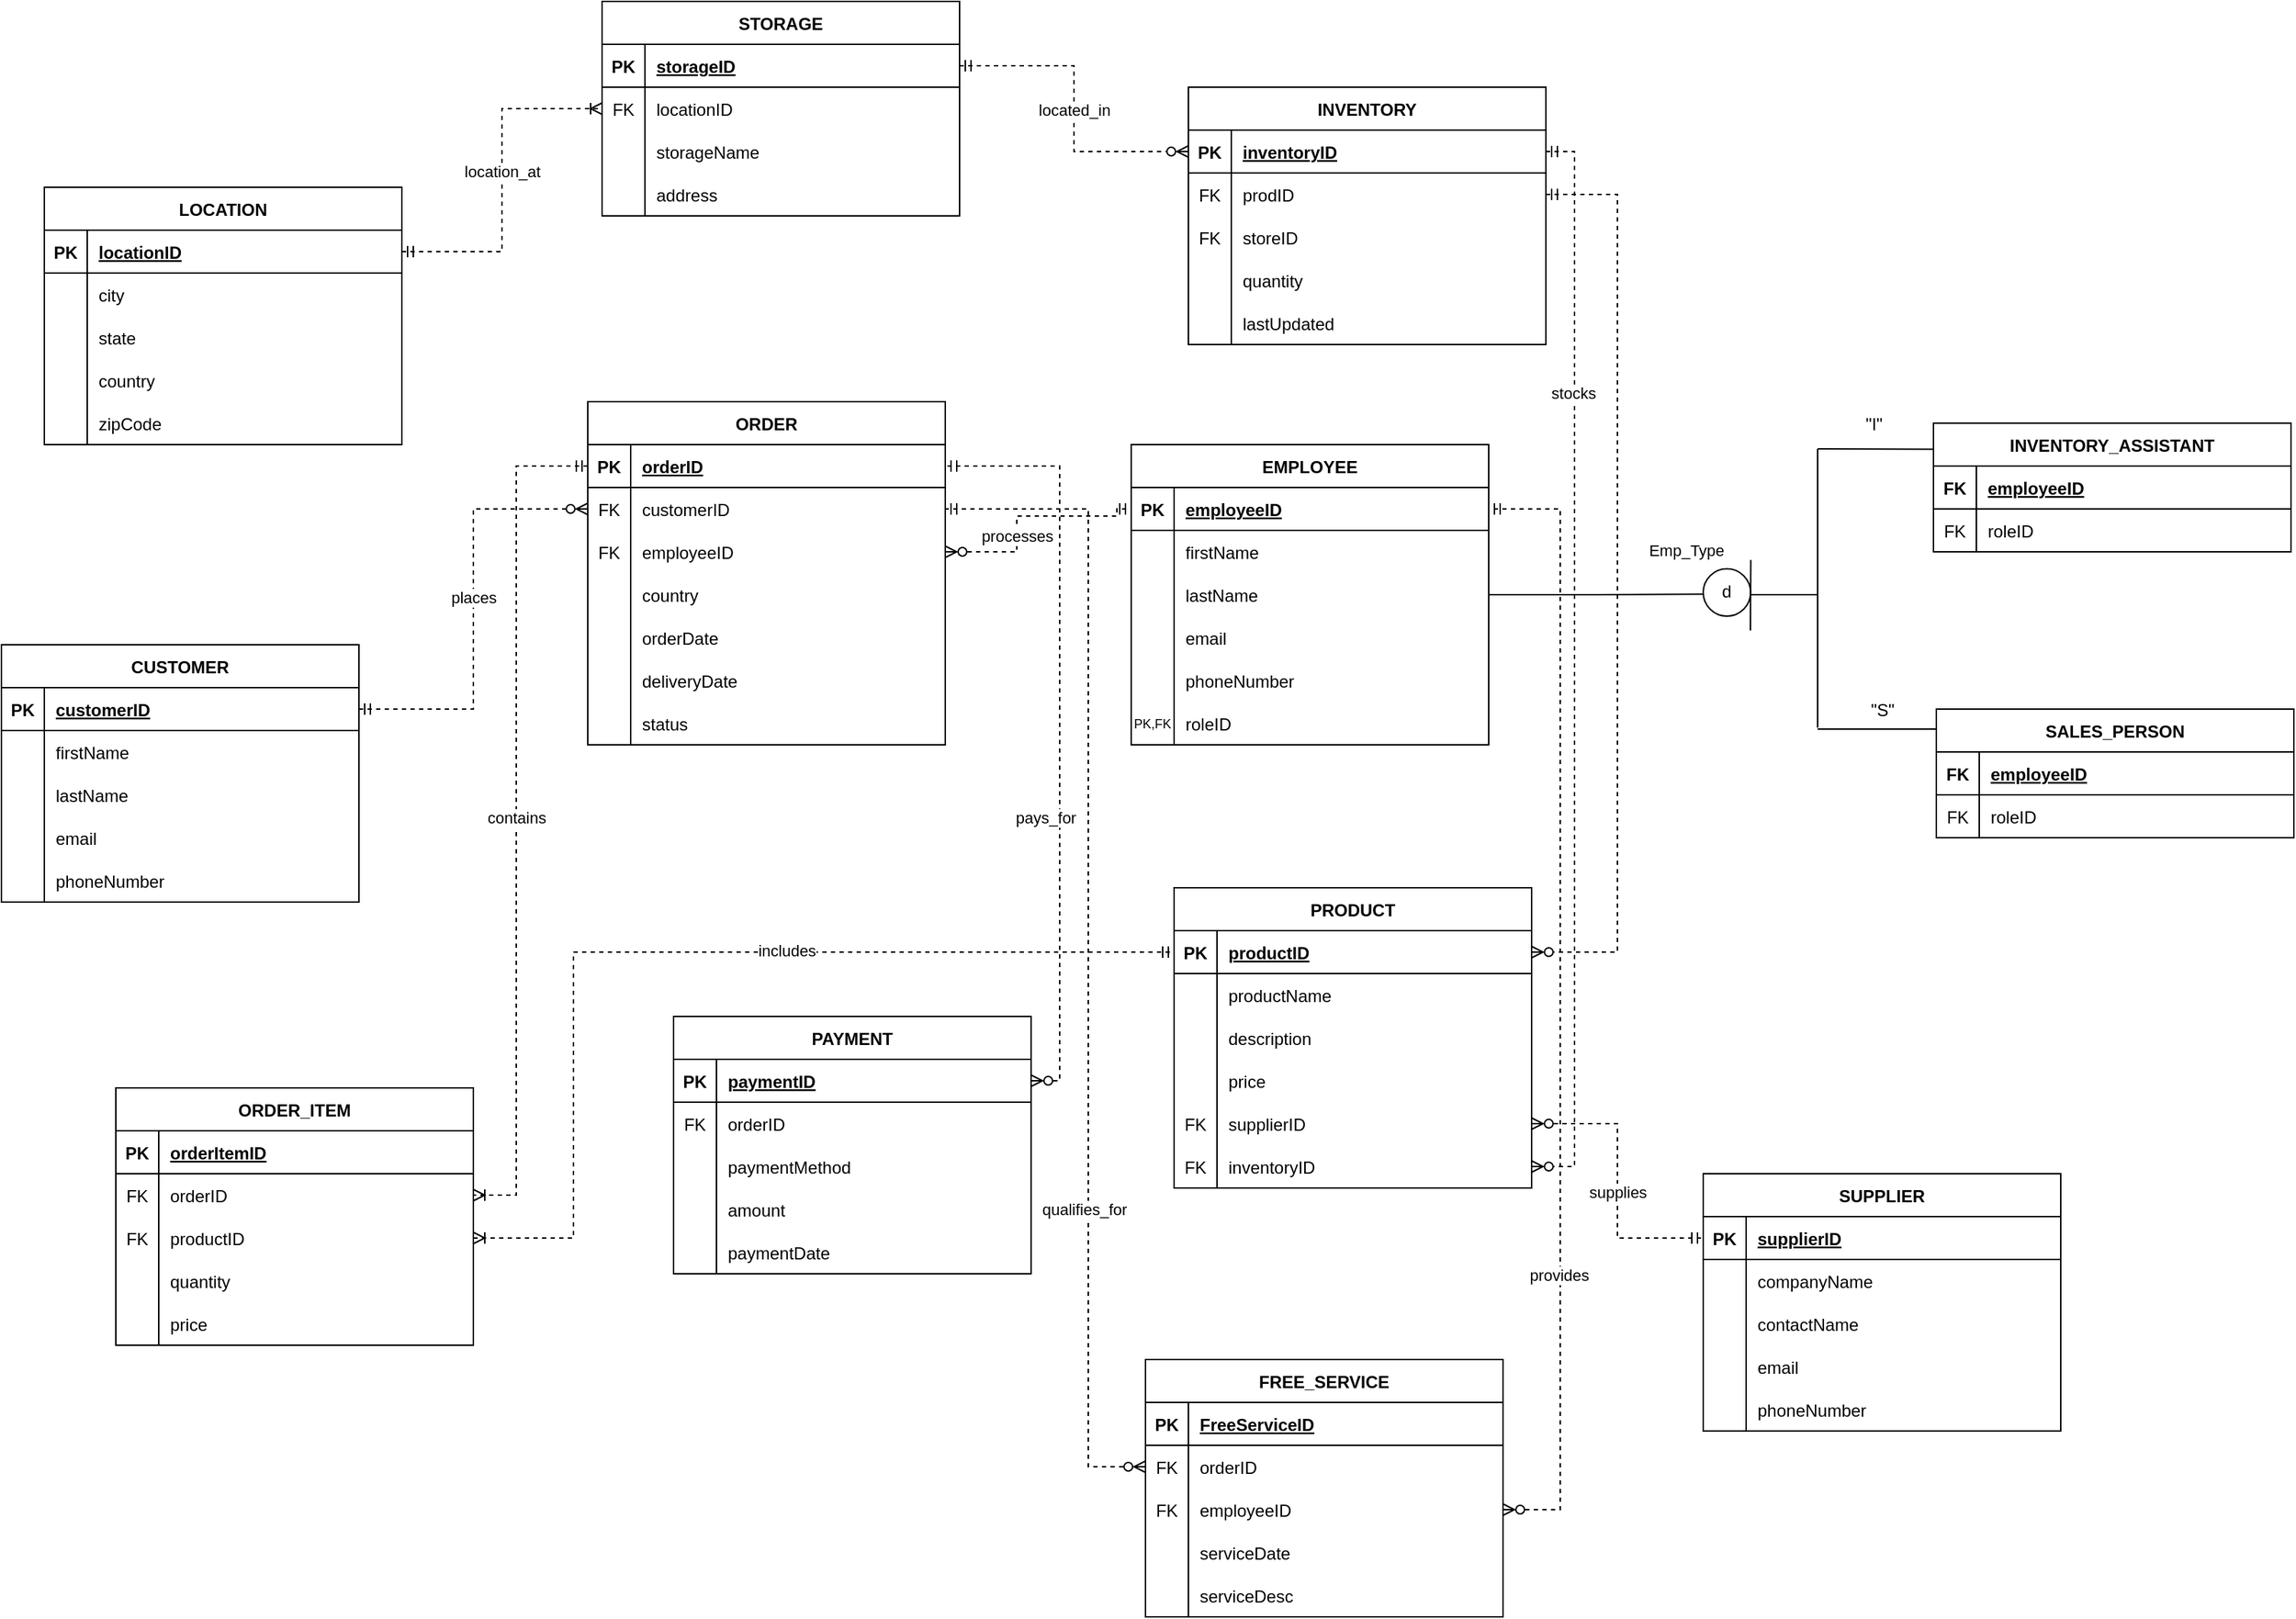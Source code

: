 <mxfile version="24.4.4" type="github">
  <diagram id="R2lEEEUBdFMjLlhIrx00" name="Page-1">
    <mxGraphModel dx="1867" dy="633" grid="0" gridSize="10" guides="1" tooltips="1" connect="1" arrows="1" fold="1" page="1" pageScale="1" pageWidth="850" pageHeight="1100" math="0" shadow="0" extFonts="Permanent Marker^https://fonts.googleapis.com/css?family=Permanent+Marker">
      <root>
        <mxCell id="0" />
        <mxCell id="1" parent="0" />
        <mxCell id="C-vyLk0tnHw3VtMMgP7b-23" value="STORAGE" style="shape=table;startSize=30;container=1;collapsible=1;childLayout=tableLayout;fixedRows=1;rowLines=0;fontStyle=1;align=center;resizeLast=1;" parent="1" vertex="1">
          <mxGeometry x="300" y="60" width="250" height="150" as="geometry" />
        </mxCell>
        <mxCell id="C-vyLk0tnHw3VtMMgP7b-24" value="" style="shape=partialRectangle;collapsible=0;dropTarget=0;pointerEvents=0;fillColor=none;points=[[0,0.5],[1,0.5]];portConstraint=eastwest;top=0;left=0;right=0;bottom=1;" parent="C-vyLk0tnHw3VtMMgP7b-23" vertex="1">
          <mxGeometry y="30" width="250" height="30" as="geometry" />
        </mxCell>
        <mxCell id="C-vyLk0tnHw3VtMMgP7b-25" value="PK" style="shape=partialRectangle;overflow=hidden;connectable=0;fillColor=none;top=0;left=0;bottom=0;right=0;fontStyle=1;" parent="C-vyLk0tnHw3VtMMgP7b-24" vertex="1">
          <mxGeometry width="30" height="30" as="geometry">
            <mxRectangle width="30" height="30" as="alternateBounds" />
          </mxGeometry>
        </mxCell>
        <mxCell id="C-vyLk0tnHw3VtMMgP7b-26" value="storageID" style="shape=partialRectangle;overflow=hidden;connectable=0;fillColor=none;top=0;left=0;bottom=0;right=0;align=left;spacingLeft=6;fontStyle=5;" parent="C-vyLk0tnHw3VtMMgP7b-24" vertex="1">
          <mxGeometry x="30" width="220" height="30" as="geometry">
            <mxRectangle width="220" height="30" as="alternateBounds" />
          </mxGeometry>
        </mxCell>
        <mxCell id="C-vyLk0tnHw3VtMMgP7b-27" value="" style="shape=partialRectangle;collapsible=0;dropTarget=0;pointerEvents=0;fillColor=none;points=[[0,0.5],[1,0.5]];portConstraint=eastwest;top=0;left=0;right=0;bottom=0;" parent="C-vyLk0tnHw3VtMMgP7b-23" vertex="1">
          <mxGeometry y="60" width="250" height="30" as="geometry" />
        </mxCell>
        <mxCell id="C-vyLk0tnHw3VtMMgP7b-28" value="FK" style="shape=partialRectangle;overflow=hidden;connectable=0;fillColor=none;top=0;left=0;bottom=0;right=0;" parent="C-vyLk0tnHw3VtMMgP7b-27" vertex="1">
          <mxGeometry width="30" height="30" as="geometry">
            <mxRectangle width="30" height="30" as="alternateBounds" />
          </mxGeometry>
        </mxCell>
        <mxCell id="C-vyLk0tnHw3VtMMgP7b-29" value="locationID" style="shape=partialRectangle;overflow=hidden;connectable=0;fillColor=none;top=0;left=0;bottom=0;right=0;align=left;spacingLeft=6;" parent="C-vyLk0tnHw3VtMMgP7b-27" vertex="1">
          <mxGeometry x="30" width="220" height="30" as="geometry">
            <mxRectangle width="220" height="30" as="alternateBounds" />
          </mxGeometry>
        </mxCell>
        <mxCell id="ENEFN8o_yuQ-aeGqq88o-5" style="shape=partialRectangle;collapsible=0;dropTarget=0;pointerEvents=0;fillColor=none;points=[[0,0.5],[1,0.5]];portConstraint=eastwest;top=0;left=0;right=0;bottom=0;" parent="C-vyLk0tnHw3VtMMgP7b-23" vertex="1">
          <mxGeometry y="90" width="250" height="30" as="geometry" />
        </mxCell>
        <mxCell id="ENEFN8o_yuQ-aeGqq88o-6" style="shape=partialRectangle;overflow=hidden;connectable=0;fillColor=none;top=0;left=0;bottom=0;right=0;" parent="ENEFN8o_yuQ-aeGqq88o-5" vertex="1">
          <mxGeometry width="30" height="30" as="geometry">
            <mxRectangle width="30" height="30" as="alternateBounds" />
          </mxGeometry>
        </mxCell>
        <mxCell id="ENEFN8o_yuQ-aeGqq88o-7" value="storageName" style="shape=partialRectangle;overflow=hidden;connectable=0;fillColor=none;top=0;left=0;bottom=0;right=0;align=left;spacingLeft=6;" parent="ENEFN8o_yuQ-aeGqq88o-5" vertex="1">
          <mxGeometry x="30" width="220" height="30" as="geometry">
            <mxRectangle width="220" height="30" as="alternateBounds" />
          </mxGeometry>
        </mxCell>
        <mxCell id="ENEFN8o_yuQ-aeGqq88o-8" style="shape=partialRectangle;collapsible=0;dropTarget=0;pointerEvents=0;fillColor=none;points=[[0,0.5],[1,0.5]];portConstraint=eastwest;top=0;left=0;right=0;bottom=0;" parent="C-vyLk0tnHw3VtMMgP7b-23" vertex="1">
          <mxGeometry y="120" width="250" height="30" as="geometry" />
        </mxCell>
        <mxCell id="ENEFN8o_yuQ-aeGqq88o-9" style="shape=partialRectangle;overflow=hidden;connectable=0;fillColor=none;top=0;left=0;bottom=0;right=0;" parent="ENEFN8o_yuQ-aeGqq88o-8" vertex="1">
          <mxGeometry width="30" height="30" as="geometry">
            <mxRectangle width="30" height="30" as="alternateBounds" />
          </mxGeometry>
        </mxCell>
        <mxCell id="ENEFN8o_yuQ-aeGqq88o-10" value="address" style="shape=partialRectangle;overflow=hidden;connectable=0;fillColor=none;top=0;left=0;bottom=0;right=0;align=left;spacingLeft=6;" parent="ENEFN8o_yuQ-aeGqq88o-8" vertex="1">
          <mxGeometry x="30" width="220" height="30" as="geometry">
            <mxRectangle width="220" height="30" as="alternateBounds" />
          </mxGeometry>
        </mxCell>
        <mxCell id="ENEFN8o_yuQ-aeGqq88o-11" value="LOCATION" style="shape=table;startSize=30;container=1;collapsible=1;childLayout=tableLayout;fixedRows=1;rowLines=0;fontStyle=1;align=center;resizeLast=1;" parent="1" vertex="1">
          <mxGeometry x="-90" y="190" width="250" height="180" as="geometry" />
        </mxCell>
        <mxCell id="ENEFN8o_yuQ-aeGqq88o-12" value="" style="shape=partialRectangle;collapsible=0;dropTarget=0;pointerEvents=0;fillColor=none;points=[[0,0.5],[1,0.5]];portConstraint=eastwest;top=0;left=0;right=0;bottom=1;" parent="ENEFN8o_yuQ-aeGqq88o-11" vertex="1">
          <mxGeometry y="30" width="250" height="30" as="geometry" />
        </mxCell>
        <mxCell id="ENEFN8o_yuQ-aeGqq88o-13" value="PK" style="shape=partialRectangle;overflow=hidden;connectable=0;fillColor=none;top=0;left=0;bottom=0;right=0;fontStyle=1;" parent="ENEFN8o_yuQ-aeGqq88o-12" vertex="1">
          <mxGeometry width="30" height="30" as="geometry">
            <mxRectangle width="30" height="30" as="alternateBounds" />
          </mxGeometry>
        </mxCell>
        <mxCell id="ENEFN8o_yuQ-aeGqq88o-14" value="locationID" style="shape=partialRectangle;overflow=hidden;connectable=0;fillColor=none;top=0;left=0;bottom=0;right=0;align=left;spacingLeft=6;fontStyle=5;" parent="ENEFN8o_yuQ-aeGqq88o-12" vertex="1">
          <mxGeometry x="30" width="220" height="30" as="geometry">
            <mxRectangle width="220" height="30" as="alternateBounds" />
          </mxGeometry>
        </mxCell>
        <mxCell id="ENEFN8o_yuQ-aeGqq88o-15" value="" style="shape=partialRectangle;collapsible=0;dropTarget=0;pointerEvents=0;fillColor=none;points=[[0,0.5],[1,0.5]];portConstraint=eastwest;top=0;left=0;right=0;bottom=0;" parent="ENEFN8o_yuQ-aeGqq88o-11" vertex="1">
          <mxGeometry y="60" width="250" height="30" as="geometry" />
        </mxCell>
        <mxCell id="ENEFN8o_yuQ-aeGqq88o-16" value="" style="shape=partialRectangle;overflow=hidden;connectable=0;fillColor=none;top=0;left=0;bottom=0;right=0;" parent="ENEFN8o_yuQ-aeGqq88o-15" vertex="1">
          <mxGeometry width="30" height="30" as="geometry">
            <mxRectangle width="30" height="30" as="alternateBounds" />
          </mxGeometry>
        </mxCell>
        <mxCell id="ENEFN8o_yuQ-aeGqq88o-17" value="city" style="shape=partialRectangle;overflow=hidden;connectable=0;fillColor=none;top=0;left=0;bottom=0;right=0;align=left;spacingLeft=6;" parent="ENEFN8o_yuQ-aeGqq88o-15" vertex="1">
          <mxGeometry x="30" width="220" height="30" as="geometry">
            <mxRectangle width="220" height="30" as="alternateBounds" />
          </mxGeometry>
        </mxCell>
        <mxCell id="ENEFN8o_yuQ-aeGqq88o-18" style="shape=partialRectangle;collapsible=0;dropTarget=0;pointerEvents=0;fillColor=none;points=[[0,0.5],[1,0.5]];portConstraint=eastwest;top=0;left=0;right=0;bottom=0;" parent="ENEFN8o_yuQ-aeGqq88o-11" vertex="1">
          <mxGeometry y="90" width="250" height="30" as="geometry" />
        </mxCell>
        <mxCell id="ENEFN8o_yuQ-aeGqq88o-19" style="shape=partialRectangle;overflow=hidden;connectable=0;fillColor=none;top=0;left=0;bottom=0;right=0;" parent="ENEFN8o_yuQ-aeGqq88o-18" vertex="1">
          <mxGeometry width="30" height="30" as="geometry">
            <mxRectangle width="30" height="30" as="alternateBounds" />
          </mxGeometry>
        </mxCell>
        <mxCell id="ENEFN8o_yuQ-aeGqq88o-20" value="state" style="shape=partialRectangle;overflow=hidden;connectable=0;fillColor=none;top=0;left=0;bottom=0;right=0;align=left;spacingLeft=6;" parent="ENEFN8o_yuQ-aeGqq88o-18" vertex="1">
          <mxGeometry x="30" width="220" height="30" as="geometry">
            <mxRectangle width="220" height="30" as="alternateBounds" />
          </mxGeometry>
        </mxCell>
        <mxCell id="ENEFN8o_yuQ-aeGqq88o-21" style="shape=partialRectangle;collapsible=0;dropTarget=0;pointerEvents=0;fillColor=none;points=[[0,0.5],[1,0.5]];portConstraint=eastwest;top=0;left=0;right=0;bottom=0;" parent="ENEFN8o_yuQ-aeGqq88o-11" vertex="1">
          <mxGeometry y="120" width="250" height="30" as="geometry" />
        </mxCell>
        <mxCell id="ENEFN8o_yuQ-aeGqq88o-22" style="shape=partialRectangle;overflow=hidden;connectable=0;fillColor=none;top=0;left=0;bottom=0;right=0;" parent="ENEFN8o_yuQ-aeGqq88o-21" vertex="1">
          <mxGeometry width="30" height="30" as="geometry">
            <mxRectangle width="30" height="30" as="alternateBounds" />
          </mxGeometry>
        </mxCell>
        <mxCell id="ENEFN8o_yuQ-aeGqq88o-23" value="country" style="shape=partialRectangle;overflow=hidden;connectable=0;fillColor=none;top=0;left=0;bottom=0;right=0;align=left;spacingLeft=6;" parent="ENEFN8o_yuQ-aeGqq88o-21" vertex="1">
          <mxGeometry x="30" width="220" height="30" as="geometry">
            <mxRectangle width="220" height="30" as="alternateBounds" />
          </mxGeometry>
        </mxCell>
        <mxCell id="ENEFN8o_yuQ-aeGqq88o-24" style="shape=partialRectangle;collapsible=0;dropTarget=0;pointerEvents=0;fillColor=none;points=[[0,0.5],[1,0.5]];portConstraint=eastwest;top=0;left=0;right=0;bottom=0;" parent="ENEFN8o_yuQ-aeGqq88o-11" vertex="1">
          <mxGeometry y="150" width="250" height="30" as="geometry" />
        </mxCell>
        <mxCell id="ENEFN8o_yuQ-aeGqq88o-25" style="shape=partialRectangle;overflow=hidden;connectable=0;fillColor=none;top=0;left=0;bottom=0;right=0;" parent="ENEFN8o_yuQ-aeGqq88o-24" vertex="1">
          <mxGeometry width="30" height="30" as="geometry">
            <mxRectangle width="30" height="30" as="alternateBounds" />
          </mxGeometry>
        </mxCell>
        <mxCell id="ENEFN8o_yuQ-aeGqq88o-26" value="zipCode" style="shape=partialRectangle;overflow=hidden;connectable=0;fillColor=none;top=0;left=0;bottom=0;right=0;align=left;spacingLeft=6;" parent="ENEFN8o_yuQ-aeGqq88o-24" vertex="1">
          <mxGeometry x="30" width="220" height="30" as="geometry">
            <mxRectangle width="220" height="30" as="alternateBounds" />
          </mxGeometry>
        </mxCell>
        <mxCell id="ENEFN8o_yuQ-aeGqq88o-27" value="ORDER" style="shape=table;startSize=30;container=1;collapsible=1;childLayout=tableLayout;fixedRows=1;rowLines=0;fontStyle=1;align=center;resizeLast=1;" parent="1" vertex="1">
          <mxGeometry x="290" y="340" width="250" height="240" as="geometry" />
        </mxCell>
        <mxCell id="ENEFN8o_yuQ-aeGqq88o-28" value="" style="shape=partialRectangle;collapsible=0;dropTarget=0;pointerEvents=0;fillColor=none;points=[[0,0.5],[1,0.5]];portConstraint=eastwest;top=0;left=0;right=0;bottom=1;" parent="ENEFN8o_yuQ-aeGqq88o-27" vertex="1">
          <mxGeometry y="30" width="250" height="30" as="geometry" />
        </mxCell>
        <mxCell id="ENEFN8o_yuQ-aeGqq88o-29" value="PK" style="shape=partialRectangle;overflow=hidden;connectable=0;fillColor=none;top=0;left=0;bottom=0;right=0;fontStyle=1;" parent="ENEFN8o_yuQ-aeGqq88o-28" vertex="1">
          <mxGeometry width="30" height="30" as="geometry">
            <mxRectangle width="30" height="30" as="alternateBounds" />
          </mxGeometry>
        </mxCell>
        <mxCell id="ENEFN8o_yuQ-aeGqq88o-30" value="orderID" style="shape=partialRectangle;overflow=hidden;connectable=0;fillColor=none;top=0;left=0;bottom=0;right=0;align=left;spacingLeft=6;fontStyle=5;" parent="ENEFN8o_yuQ-aeGqq88o-28" vertex="1">
          <mxGeometry x="30" width="220" height="30" as="geometry">
            <mxRectangle width="220" height="30" as="alternateBounds" />
          </mxGeometry>
        </mxCell>
        <mxCell id="ENEFN8o_yuQ-aeGqq88o-31" value="" style="shape=partialRectangle;collapsible=0;dropTarget=0;pointerEvents=0;fillColor=none;points=[[0,0.5],[1,0.5]];portConstraint=eastwest;top=0;left=0;right=0;bottom=0;" parent="ENEFN8o_yuQ-aeGqq88o-27" vertex="1">
          <mxGeometry y="60" width="250" height="30" as="geometry" />
        </mxCell>
        <mxCell id="ENEFN8o_yuQ-aeGqq88o-32" value="FK" style="shape=partialRectangle;overflow=hidden;connectable=0;fillColor=none;top=0;left=0;bottom=0;right=0;" parent="ENEFN8o_yuQ-aeGqq88o-31" vertex="1">
          <mxGeometry width="30" height="30" as="geometry">
            <mxRectangle width="30" height="30" as="alternateBounds" />
          </mxGeometry>
        </mxCell>
        <mxCell id="ENEFN8o_yuQ-aeGqq88o-33" value="customerID" style="shape=partialRectangle;overflow=hidden;connectable=0;fillColor=none;top=0;left=0;bottom=0;right=0;align=left;spacingLeft=6;" parent="ENEFN8o_yuQ-aeGqq88o-31" vertex="1">
          <mxGeometry x="30" width="220" height="30" as="geometry">
            <mxRectangle width="220" height="30" as="alternateBounds" />
          </mxGeometry>
        </mxCell>
        <mxCell id="ENEFN8o_yuQ-aeGqq88o-34" style="shape=partialRectangle;collapsible=0;dropTarget=0;pointerEvents=0;fillColor=none;points=[[0,0.5],[1,0.5]];portConstraint=eastwest;top=0;left=0;right=0;bottom=0;" parent="ENEFN8o_yuQ-aeGqq88o-27" vertex="1">
          <mxGeometry y="90" width="250" height="30" as="geometry" />
        </mxCell>
        <mxCell id="ENEFN8o_yuQ-aeGqq88o-35" value="FK" style="shape=partialRectangle;overflow=hidden;connectable=0;fillColor=none;top=0;left=0;bottom=0;right=0;" parent="ENEFN8o_yuQ-aeGqq88o-34" vertex="1">
          <mxGeometry width="30" height="30" as="geometry">
            <mxRectangle width="30" height="30" as="alternateBounds" />
          </mxGeometry>
        </mxCell>
        <mxCell id="ENEFN8o_yuQ-aeGqq88o-36" value="employeeID" style="shape=partialRectangle;overflow=hidden;connectable=0;fillColor=none;top=0;left=0;bottom=0;right=0;align=left;spacingLeft=6;" parent="ENEFN8o_yuQ-aeGqq88o-34" vertex="1">
          <mxGeometry x="30" width="220" height="30" as="geometry">
            <mxRectangle width="220" height="30" as="alternateBounds" />
          </mxGeometry>
        </mxCell>
        <mxCell id="ENEFN8o_yuQ-aeGqq88o-37" style="shape=partialRectangle;collapsible=0;dropTarget=0;pointerEvents=0;fillColor=none;points=[[0,0.5],[1,0.5]];portConstraint=eastwest;top=0;left=0;right=0;bottom=0;" parent="ENEFN8o_yuQ-aeGqq88o-27" vertex="1">
          <mxGeometry y="120" width="250" height="30" as="geometry" />
        </mxCell>
        <mxCell id="ENEFN8o_yuQ-aeGqq88o-38" style="shape=partialRectangle;overflow=hidden;connectable=0;fillColor=none;top=0;left=0;bottom=0;right=0;" parent="ENEFN8o_yuQ-aeGqq88o-37" vertex="1">
          <mxGeometry width="30" height="30" as="geometry">
            <mxRectangle width="30" height="30" as="alternateBounds" />
          </mxGeometry>
        </mxCell>
        <mxCell id="ENEFN8o_yuQ-aeGqq88o-39" value="country" style="shape=partialRectangle;overflow=hidden;connectable=0;fillColor=none;top=0;left=0;bottom=0;right=0;align=left;spacingLeft=6;" parent="ENEFN8o_yuQ-aeGqq88o-37" vertex="1">
          <mxGeometry x="30" width="220" height="30" as="geometry">
            <mxRectangle width="220" height="30" as="alternateBounds" />
          </mxGeometry>
        </mxCell>
        <mxCell id="ENEFN8o_yuQ-aeGqq88o-40" style="shape=partialRectangle;collapsible=0;dropTarget=0;pointerEvents=0;fillColor=none;points=[[0,0.5],[1,0.5]];portConstraint=eastwest;top=0;left=0;right=0;bottom=0;" parent="ENEFN8o_yuQ-aeGqq88o-27" vertex="1">
          <mxGeometry y="150" width="250" height="30" as="geometry" />
        </mxCell>
        <mxCell id="ENEFN8o_yuQ-aeGqq88o-41" style="shape=partialRectangle;overflow=hidden;connectable=0;fillColor=none;top=0;left=0;bottom=0;right=0;" parent="ENEFN8o_yuQ-aeGqq88o-40" vertex="1">
          <mxGeometry width="30" height="30" as="geometry">
            <mxRectangle width="30" height="30" as="alternateBounds" />
          </mxGeometry>
        </mxCell>
        <mxCell id="ENEFN8o_yuQ-aeGqq88o-42" value="orderDate" style="shape=partialRectangle;overflow=hidden;connectable=0;fillColor=none;top=0;left=0;bottom=0;right=0;align=left;spacingLeft=6;" parent="ENEFN8o_yuQ-aeGqq88o-40" vertex="1">
          <mxGeometry x="30" width="220" height="30" as="geometry">
            <mxRectangle width="220" height="30" as="alternateBounds" />
          </mxGeometry>
        </mxCell>
        <mxCell id="ENEFN8o_yuQ-aeGqq88o-43" style="shape=partialRectangle;collapsible=0;dropTarget=0;pointerEvents=0;fillColor=none;points=[[0,0.5],[1,0.5]];portConstraint=eastwest;top=0;left=0;right=0;bottom=0;" parent="ENEFN8o_yuQ-aeGqq88o-27" vertex="1">
          <mxGeometry y="180" width="250" height="30" as="geometry" />
        </mxCell>
        <mxCell id="ENEFN8o_yuQ-aeGqq88o-44" style="shape=partialRectangle;overflow=hidden;connectable=0;fillColor=none;top=0;left=0;bottom=0;right=0;" parent="ENEFN8o_yuQ-aeGqq88o-43" vertex="1">
          <mxGeometry width="30" height="30" as="geometry">
            <mxRectangle width="30" height="30" as="alternateBounds" />
          </mxGeometry>
        </mxCell>
        <mxCell id="ENEFN8o_yuQ-aeGqq88o-45" value="deliveryDate" style="shape=partialRectangle;overflow=hidden;connectable=0;fillColor=none;top=0;left=0;bottom=0;right=0;align=left;spacingLeft=6;" parent="ENEFN8o_yuQ-aeGqq88o-43" vertex="1">
          <mxGeometry x="30" width="220" height="30" as="geometry">
            <mxRectangle width="220" height="30" as="alternateBounds" />
          </mxGeometry>
        </mxCell>
        <mxCell id="ENEFN8o_yuQ-aeGqq88o-46" style="shape=partialRectangle;collapsible=0;dropTarget=0;pointerEvents=0;fillColor=none;points=[[0,0.5],[1,0.5]];portConstraint=eastwest;top=0;left=0;right=0;bottom=0;" parent="ENEFN8o_yuQ-aeGqq88o-27" vertex="1">
          <mxGeometry y="210" width="250" height="30" as="geometry" />
        </mxCell>
        <mxCell id="ENEFN8o_yuQ-aeGqq88o-47" style="shape=partialRectangle;overflow=hidden;connectable=0;fillColor=none;top=0;left=0;bottom=0;right=0;" parent="ENEFN8o_yuQ-aeGqq88o-46" vertex="1">
          <mxGeometry width="30" height="30" as="geometry">
            <mxRectangle width="30" height="30" as="alternateBounds" />
          </mxGeometry>
        </mxCell>
        <mxCell id="ENEFN8o_yuQ-aeGqq88o-48" value="status" style="shape=partialRectangle;overflow=hidden;connectable=0;fillColor=none;top=0;left=0;bottom=0;right=0;align=left;spacingLeft=6;" parent="ENEFN8o_yuQ-aeGqq88o-46" vertex="1">
          <mxGeometry x="30" width="220" height="30" as="geometry">
            <mxRectangle width="220" height="30" as="alternateBounds" />
          </mxGeometry>
        </mxCell>
        <mxCell id="ENEFN8o_yuQ-aeGqq88o-49" value="INVENTORY" style="shape=table;startSize=30;container=1;collapsible=1;childLayout=tableLayout;fixedRows=1;rowLines=0;fontStyle=1;align=center;resizeLast=1;" parent="1" vertex="1">
          <mxGeometry x="710" y="120" width="250" height="180" as="geometry" />
        </mxCell>
        <mxCell id="ENEFN8o_yuQ-aeGqq88o-50" value="" style="shape=partialRectangle;collapsible=0;dropTarget=0;pointerEvents=0;fillColor=none;points=[[0,0.5],[1,0.5]];portConstraint=eastwest;top=0;left=0;right=0;bottom=1;" parent="ENEFN8o_yuQ-aeGqq88o-49" vertex="1">
          <mxGeometry y="30" width="250" height="30" as="geometry" />
        </mxCell>
        <mxCell id="ENEFN8o_yuQ-aeGqq88o-51" value="PK" style="shape=partialRectangle;overflow=hidden;connectable=0;fillColor=none;top=0;left=0;bottom=0;right=0;fontStyle=1;" parent="ENEFN8o_yuQ-aeGqq88o-50" vertex="1">
          <mxGeometry width="30" height="30" as="geometry">
            <mxRectangle width="30" height="30" as="alternateBounds" />
          </mxGeometry>
        </mxCell>
        <mxCell id="ENEFN8o_yuQ-aeGqq88o-52" value="inventoryID" style="shape=partialRectangle;overflow=hidden;connectable=0;fillColor=none;top=0;left=0;bottom=0;right=0;align=left;spacingLeft=6;fontStyle=5;" parent="ENEFN8o_yuQ-aeGqq88o-50" vertex="1">
          <mxGeometry x="30" width="220" height="30" as="geometry">
            <mxRectangle width="220" height="30" as="alternateBounds" />
          </mxGeometry>
        </mxCell>
        <mxCell id="ENEFN8o_yuQ-aeGqq88o-53" value="" style="shape=partialRectangle;collapsible=0;dropTarget=0;pointerEvents=0;fillColor=none;points=[[0,0.5],[1,0.5]];portConstraint=eastwest;top=0;left=0;right=0;bottom=0;" parent="ENEFN8o_yuQ-aeGqq88o-49" vertex="1">
          <mxGeometry y="60" width="250" height="30" as="geometry" />
        </mxCell>
        <mxCell id="ENEFN8o_yuQ-aeGqq88o-54" value="FK" style="shape=partialRectangle;overflow=hidden;connectable=0;fillColor=none;top=0;left=0;bottom=0;right=0;" parent="ENEFN8o_yuQ-aeGqq88o-53" vertex="1">
          <mxGeometry width="30" height="30" as="geometry">
            <mxRectangle width="30" height="30" as="alternateBounds" />
          </mxGeometry>
        </mxCell>
        <mxCell id="ENEFN8o_yuQ-aeGqq88o-55" value="prodID" style="shape=partialRectangle;overflow=hidden;connectable=0;fillColor=none;top=0;left=0;bottom=0;right=0;align=left;spacingLeft=6;" parent="ENEFN8o_yuQ-aeGqq88o-53" vertex="1">
          <mxGeometry x="30" width="220" height="30" as="geometry">
            <mxRectangle width="220" height="30" as="alternateBounds" />
          </mxGeometry>
        </mxCell>
        <mxCell id="ENEFN8o_yuQ-aeGqq88o-56" style="shape=partialRectangle;collapsible=0;dropTarget=0;pointerEvents=0;fillColor=none;points=[[0,0.5],[1,0.5]];portConstraint=eastwest;top=0;left=0;right=0;bottom=0;" parent="ENEFN8o_yuQ-aeGqq88o-49" vertex="1">
          <mxGeometry y="90" width="250" height="30" as="geometry" />
        </mxCell>
        <mxCell id="ENEFN8o_yuQ-aeGqq88o-57" value="FK" style="shape=partialRectangle;overflow=hidden;connectable=0;fillColor=none;top=0;left=0;bottom=0;right=0;" parent="ENEFN8o_yuQ-aeGqq88o-56" vertex="1">
          <mxGeometry width="30" height="30" as="geometry">
            <mxRectangle width="30" height="30" as="alternateBounds" />
          </mxGeometry>
        </mxCell>
        <mxCell id="ENEFN8o_yuQ-aeGqq88o-58" value="storeID" style="shape=partialRectangle;overflow=hidden;connectable=0;fillColor=none;top=0;left=0;bottom=0;right=0;align=left;spacingLeft=6;" parent="ENEFN8o_yuQ-aeGqq88o-56" vertex="1">
          <mxGeometry x="30" width="220" height="30" as="geometry">
            <mxRectangle width="220" height="30" as="alternateBounds" />
          </mxGeometry>
        </mxCell>
        <mxCell id="ENEFN8o_yuQ-aeGqq88o-59" style="shape=partialRectangle;collapsible=0;dropTarget=0;pointerEvents=0;fillColor=none;points=[[0,0.5],[1,0.5]];portConstraint=eastwest;top=0;left=0;right=0;bottom=0;" parent="ENEFN8o_yuQ-aeGqq88o-49" vertex="1">
          <mxGeometry y="120" width="250" height="30" as="geometry" />
        </mxCell>
        <mxCell id="ENEFN8o_yuQ-aeGqq88o-60" style="shape=partialRectangle;overflow=hidden;connectable=0;fillColor=none;top=0;left=0;bottom=0;right=0;" parent="ENEFN8o_yuQ-aeGqq88o-59" vertex="1">
          <mxGeometry width="30" height="30" as="geometry">
            <mxRectangle width="30" height="30" as="alternateBounds" />
          </mxGeometry>
        </mxCell>
        <mxCell id="ENEFN8o_yuQ-aeGqq88o-61" value="quantity" style="shape=partialRectangle;overflow=hidden;connectable=0;fillColor=none;top=0;left=0;bottom=0;right=0;align=left;spacingLeft=6;" parent="ENEFN8o_yuQ-aeGqq88o-59" vertex="1">
          <mxGeometry x="30" width="220" height="30" as="geometry">
            <mxRectangle width="220" height="30" as="alternateBounds" />
          </mxGeometry>
        </mxCell>
        <mxCell id="ENEFN8o_yuQ-aeGqq88o-205" style="shape=partialRectangle;collapsible=0;dropTarget=0;pointerEvents=0;fillColor=none;points=[[0,0.5],[1,0.5]];portConstraint=eastwest;top=0;left=0;right=0;bottom=0;" parent="ENEFN8o_yuQ-aeGqq88o-49" vertex="1">
          <mxGeometry y="150" width="250" height="30" as="geometry" />
        </mxCell>
        <mxCell id="ENEFN8o_yuQ-aeGqq88o-206" style="shape=partialRectangle;overflow=hidden;connectable=0;fillColor=none;top=0;left=0;bottom=0;right=0;" parent="ENEFN8o_yuQ-aeGqq88o-205" vertex="1">
          <mxGeometry width="30" height="30" as="geometry">
            <mxRectangle width="30" height="30" as="alternateBounds" />
          </mxGeometry>
        </mxCell>
        <mxCell id="ENEFN8o_yuQ-aeGqq88o-207" value="lastUpdated" style="shape=partialRectangle;overflow=hidden;connectable=0;fillColor=none;top=0;left=0;bottom=0;right=0;align=left;spacingLeft=6;" parent="ENEFN8o_yuQ-aeGqq88o-205" vertex="1">
          <mxGeometry x="30" width="220" height="30" as="geometry">
            <mxRectangle width="220" height="30" as="alternateBounds" />
          </mxGeometry>
        </mxCell>
        <mxCell id="ENEFN8o_yuQ-aeGqq88o-62" value="EMPLOYEE" style="shape=table;startSize=30;container=1;collapsible=1;childLayout=tableLayout;fixedRows=1;rowLines=0;fontStyle=1;align=center;resizeLast=1;" parent="1" vertex="1">
          <mxGeometry x="670" y="370" width="250" height="210" as="geometry" />
        </mxCell>
        <mxCell id="ENEFN8o_yuQ-aeGqq88o-63" value="" style="shape=partialRectangle;collapsible=0;dropTarget=0;pointerEvents=0;fillColor=none;points=[[0,0.5],[1,0.5]];portConstraint=eastwest;top=0;left=0;right=0;bottom=1;" parent="ENEFN8o_yuQ-aeGqq88o-62" vertex="1">
          <mxGeometry y="30" width="250" height="30" as="geometry" />
        </mxCell>
        <mxCell id="ENEFN8o_yuQ-aeGqq88o-64" value="PK" style="shape=partialRectangle;overflow=hidden;connectable=0;fillColor=none;top=0;left=0;bottom=0;right=0;fontStyle=1;" parent="ENEFN8o_yuQ-aeGqq88o-63" vertex="1">
          <mxGeometry width="30" height="30" as="geometry">
            <mxRectangle width="30" height="30" as="alternateBounds" />
          </mxGeometry>
        </mxCell>
        <mxCell id="ENEFN8o_yuQ-aeGqq88o-65" value="employeeID" style="shape=partialRectangle;overflow=hidden;connectable=0;fillColor=none;top=0;left=0;bottom=0;right=0;align=left;spacingLeft=6;fontStyle=5;" parent="ENEFN8o_yuQ-aeGqq88o-63" vertex="1">
          <mxGeometry x="30" width="220" height="30" as="geometry">
            <mxRectangle width="220" height="30" as="alternateBounds" />
          </mxGeometry>
        </mxCell>
        <mxCell id="ENEFN8o_yuQ-aeGqq88o-66" value="" style="shape=partialRectangle;collapsible=0;dropTarget=0;pointerEvents=0;fillColor=none;points=[[0,0.5],[1,0.5]];portConstraint=eastwest;top=0;left=0;right=0;bottom=0;" parent="ENEFN8o_yuQ-aeGqq88o-62" vertex="1">
          <mxGeometry y="60" width="250" height="30" as="geometry" />
        </mxCell>
        <mxCell id="ENEFN8o_yuQ-aeGqq88o-67" value="" style="shape=partialRectangle;overflow=hidden;connectable=0;fillColor=none;top=0;left=0;bottom=0;right=0;" parent="ENEFN8o_yuQ-aeGqq88o-66" vertex="1">
          <mxGeometry width="30" height="30" as="geometry">
            <mxRectangle width="30" height="30" as="alternateBounds" />
          </mxGeometry>
        </mxCell>
        <mxCell id="ENEFN8o_yuQ-aeGqq88o-68" value="firstName" style="shape=partialRectangle;overflow=hidden;connectable=0;fillColor=none;top=0;left=0;bottom=0;right=0;align=left;spacingLeft=6;" parent="ENEFN8o_yuQ-aeGqq88o-66" vertex="1">
          <mxGeometry x="30" width="220" height="30" as="geometry">
            <mxRectangle width="220" height="30" as="alternateBounds" />
          </mxGeometry>
        </mxCell>
        <mxCell id="ENEFN8o_yuQ-aeGqq88o-69" style="shape=partialRectangle;collapsible=0;dropTarget=0;pointerEvents=0;fillColor=none;points=[[0,0.5],[1,0.5]];portConstraint=eastwest;top=0;left=0;right=0;bottom=0;" parent="ENEFN8o_yuQ-aeGqq88o-62" vertex="1">
          <mxGeometry y="90" width="250" height="30" as="geometry" />
        </mxCell>
        <mxCell id="ENEFN8o_yuQ-aeGqq88o-70" style="shape=partialRectangle;overflow=hidden;connectable=0;fillColor=none;top=0;left=0;bottom=0;right=0;" parent="ENEFN8o_yuQ-aeGqq88o-69" vertex="1">
          <mxGeometry width="30" height="30" as="geometry">
            <mxRectangle width="30" height="30" as="alternateBounds" />
          </mxGeometry>
        </mxCell>
        <mxCell id="ENEFN8o_yuQ-aeGqq88o-71" value="lastName" style="shape=partialRectangle;overflow=hidden;connectable=0;fillColor=none;top=0;left=0;bottom=0;right=0;align=left;spacingLeft=6;" parent="ENEFN8o_yuQ-aeGqq88o-69" vertex="1">
          <mxGeometry x="30" width="220" height="30" as="geometry">
            <mxRectangle width="220" height="30" as="alternateBounds" />
          </mxGeometry>
        </mxCell>
        <mxCell id="ENEFN8o_yuQ-aeGqq88o-72" style="shape=partialRectangle;collapsible=0;dropTarget=0;pointerEvents=0;fillColor=none;points=[[0,0.5],[1,0.5]];portConstraint=eastwest;top=0;left=0;right=0;bottom=0;" parent="ENEFN8o_yuQ-aeGqq88o-62" vertex="1">
          <mxGeometry y="120" width="250" height="30" as="geometry" />
        </mxCell>
        <mxCell id="ENEFN8o_yuQ-aeGqq88o-73" style="shape=partialRectangle;overflow=hidden;connectable=0;fillColor=none;top=0;left=0;bottom=0;right=0;" parent="ENEFN8o_yuQ-aeGqq88o-72" vertex="1">
          <mxGeometry width="30" height="30" as="geometry">
            <mxRectangle width="30" height="30" as="alternateBounds" />
          </mxGeometry>
        </mxCell>
        <mxCell id="ENEFN8o_yuQ-aeGqq88o-74" value="email" style="shape=partialRectangle;overflow=hidden;connectable=0;fillColor=none;top=0;left=0;bottom=0;right=0;align=left;spacingLeft=6;" parent="ENEFN8o_yuQ-aeGqq88o-72" vertex="1">
          <mxGeometry x="30" width="220" height="30" as="geometry">
            <mxRectangle width="220" height="30" as="alternateBounds" />
          </mxGeometry>
        </mxCell>
        <mxCell id="ENEFN8o_yuQ-aeGqq88o-75" style="shape=partialRectangle;collapsible=0;dropTarget=0;pointerEvents=0;fillColor=none;points=[[0,0.5],[1,0.5]];portConstraint=eastwest;top=0;left=0;right=0;bottom=0;" parent="ENEFN8o_yuQ-aeGqq88o-62" vertex="1">
          <mxGeometry y="150" width="250" height="30" as="geometry" />
        </mxCell>
        <mxCell id="ENEFN8o_yuQ-aeGqq88o-76" style="shape=partialRectangle;overflow=hidden;connectable=0;fillColor=none;top=0;left=0;bottom=0;right=0;" parent="ENEFN8o_yuQ-aeGqq88o-75" vertex="1">
          <mxGeometry width="30" height="30" as="geometry">
            <mxRectangle width="30" height="30" as="alternateBounds" />
          </mxGeometry>
        </mxCell>
        <mxCell id="ENEFN8o_yuQ-aeGqq88o-77" value="phoneNumber" style="shape=partialRectangle;overflow=hidden;connectable=0;fillColor=none;top=0;left=0;bottom=0;right=0;align=left;spacingLeft=6;" parent="ENEFN8o_yuQ-aeGqq88o-75" vertex="1">
          <mxGeometry x="30" width="220" height="30" as="geometry">
            <mxRectangle width="220" height="30" as="alternateBounds" />
          </mxGeometry>
        </mxCell>
        <mxCell id="ENEFN8o_yuQ-aeGqq88o-78" style="shape=partialRectangle;collapsible=0;dropTarget=0;pointerEvents=0;fillColor=none;points=[[0,0.5],[1,0.5]];portConstraint=eastwest;top=0;left=0;right=0;bottom=0;" parent="ENEFN8o_yuQ-aeGqq88o-62" vertex="1">
          <mxGeometry y="180" width="250" height="30" as="geometry" />
        </mxCell>
        <mxCell id="ENEFN8o_yuQ-aeGqq88o-79" value="PK,FK" style="shape=partialRectangle;overflow=hidden;connectable=0;fillColor=none;top=0;left=0;bottom=0;right=0;fontSize=9;" parent="ENEFN8o_yuQ-aeGqq88o-78" vertex="1">
          <mxGeometry width="30" height="30" as="geometry">
            <mxRectangle width="30" height="30" as="alternateBounds" />
          </mxGeometry>
        </mxCell>
        <mxCell id="ENEFN8o_yuQ-aeGqq88o-80" value="roleID" style="shape=partialRectangle;overflow=hidden;connectable=0;fillColor=none;top=0;left=0;bottom=0;right=0;align=left;spacingLeft=6;" parent="ENEFN8o_yuQ-aeGqq88o-78" vertex="1">
          <mxGeometry x="30" width="220" height="30" as="geometry">
            <mxRectangle width="220" height="30" as="alternateBounds" />
          </mxGeometry>
        </mxCell>
        <mxCell id="ENEFN8o_yuQ-aeGqq88o-84" value="CUSTOMER" style="shape=table;startSize=30;container=1;collapsible=1;childLayout=tableLayout;fixedRows=1;rowLines=0;fontStyle=1;align=center;resizeLast=1;" parent="1" vertex="1">
          <mxGeometry x="-120" y="510" width="250" height="180" as="geometry" />
        </mxCell>
        <mxCell id="ENEFN8o_yuQ-aeGqq88o-85" value="" style="shape=partialRectangle;collapsible=0;dropTarget=0;pointerEvents=0;fillColor=none;points=[[0,0.5],[1,0.5]];portConstraint=eastwest;top=0;left=0;right=0;bottom=1;" parent="ENEFN8o_yuQ-aeGqq88o-84" vertex="1">
          <mxGeometry y="30" width="250" height="30" as="geometry" />
        </mxCell>
        <mxCell id="ENEFN8o_yuQ-aeGqq88o-86" value="PK" style="shape=partialRectangle;overflow=hidden;connectable=0;fillColor=none;top=0;left=0;bottom=0;right=0;fontStyle=1;" parent="ENEFN8o_yuQ-aeGqq88o-85" vertex="1">
          <mxGeometry width="30" height="30" as="geometry">
            <mxRectangle width="30" height="30" as="alternateBounds" />
          </mxGeometry>
        </mxCell>
        <mxCell id="ENEFN8o_yuQ-aeGqq88o-87" value="customerID" style="shape=partialRectangle;overflow=hidden;connectable=0;fillColor=none;top=0;left=0;bottom=0;right=0;align=left;spacingLeft=6;fontStyle=5;" parent="ENEFN8o_yuQ-aeGqq88o-85" vertex="1">
          <mxGeometry x="30" width="220" height="30" as="geometry">
            <mxRectangle width="220" height="30" as="alternateBounds" />
          </mxGeometry>
        </mxCell>
        <mxCell id="ENEFN8o_yuQ-aeGqq88o-88" value="" style="shape=partialRectangle;collapsible=0;dropTarget=0;pointerEvents=0;fillColor=none;points=[[0,0.5],[1,0.5]];portConstraint=eastwest;top=0;left=0;right=0;bottom=0;" parent="ENEFN8o_yuQ-aeGqq88o-84" vertex="1">
          <mxGeometry y="60" width="250" height="30" as="geometry" />
        </mxCell>
        <mxCell id="ENEFN8o_yuQ-aeGqq88o-89" value="" style="shape=partialRectangle;overflow=hidden;connectable=0;fillColor=none;top=0;left=0;bottom=0;right=0;" parent="ENEFN8o_yuQ-aeGqq88o-88" vertex="1">
          <mxGeometry width="30" height="30" as="geometry">
            <mxRectangle width="30" height="30" as="alternateBounds" />
          </mxGeometry>
        </mxCell>
        <mxCell id="ENEFN8o_yuQ-aeGqq88o-90" value="firstName" style="shape=partialRectangle;overflow=hidden;connectable=0;fillColor=none;top=0;left=0;bottom=0;right=0;align=left;spacingLeft=6;" parent="ENEFN8o_yuQ-aeGqq88o-88" vertex="1">
          <mxGeometry x="30" width="220" height="30" as="geometry">
            <mxRectangle width="220" height="30" as="alternateBounds" />
          </mxGeometry>
        </mxCell>
        <mxCell id="ENEFN8o_yuQ-aeGqq88o-91" style="shape=partialRectangle;collapsible=0;dropTarget=0;pointerEvents=0;fillColor=none;points=[[0,0.5],[1,0.5]];portConstraint=eastwest;top=0;left=0;right=0;bottom=0;" parent="ENEFN8o_yuQ-aeGqq88o-84" vertex="1">
          <mxGeometry y="90" width="250" height="30" as="geometry" />
        </mxCell>
        <mxCell id="ENEFN8o_yuQ-aeGqq88o-92" style="shape=partialRectangle;overflow=hidden;connectable=0;fillColor=none;top=0;left=0;bottom=0;right=0;" parent="ENEFN8o_yuQ-aeGqq88o-91" vertex="1">
          <mxGeometry width="30" height="30" as="geometry">
            <mxRectangle width="30" height="30" as="alternateBounds" />
          </mxGeometry>
        </mxCell>
        <mxCell id="ENEFN8o_yuQ-aeGqq88o-93" value="lastName" style="shape=partialRectangle;overflow=hidden;connectable=0;fillColor=none;top=0;left=0;bottom=0;right=0;align=left;spacingLeft=6;" parent="ENEFN8o_yuQ-aeGqq88o-91" vertex="1">
          <mxGeometry x="30" width="220" height="30" as="geometry">
            <mxRectangle width="220" height="30" as="alternateBounds" />
          </mxGeometry>
        </mxCell>
        <mxCell id="ENEFN8o_yuQ-aeGqq88o-94" style="shape=partialRectangle;collapsible=0;dropTarget=0;pointerEvents=0;fillColor=none;points=[[0,0.5],[1,0.5]];portConstraint=eastwest;top=0;left=0;right=0;bottom=0;" parent="ENEFN8o_yuQ-aeGqq88o-84" vertex="1">
          <mxGeometry y="120" width="250" height="30" as="geometry" />
        </mxCell>
        <mxCell id="ENEFN8o_yuQ-aeGqq88o-95" style="shape=partialRectangle;overflow=hidden;connectable=0;fillColor=none;top=0;left=0;bottom=0;right=0;" parent="ENEFN8o_yuQ-aeGqq88o-94" vertex="1">
          <mxGeometry width="30" height="30" as="geometry">
            <mxRectangle width="30" height="30" as="alternateBounds" />
          </mxGeometry>
        </mxCell>
        <mxCell id="ENEFN8o_yuQ-aeGqq88o-96" value="email" style="shape=partialRectangle;overflow=hidden;connectable=0;fillColor=none;top=0;left=0;bottom=0;right=0;align=left;spacingLeft=6;" parent="ENEFN8o_yuQ-aeGqq88o-94" vertex="1">
          <mxGeometry x="30" width="220" height="30" as="geometry">
            <mxRectangle width="220" height="30" as="alternateBounds" />
          </mxGeometry>
        </mxCell>
        <mxCell id="ENEFN8o_yuQ-aeGqq88o-97" style="shape=partialRectangle;collapsible=0;dropTarget=0;pointerEvents=0;fillColor=none;points=[[0,0.5],[1,0.5]];portConstraint=eastwest;top=0;left=0;right=0;bottom=0;" parent="ENEFN8o_yuQ-aeGqq88o-84" vertex="1">
          <mxGeometry y="150" width="250" height="30" as="geometry" />
        </mxCell>
        <mxCell id="ENEFN8o_yuQ-aeGqq88o-98" style="shape=partialRectangle;overflow=hidden;connectable=0;fillColor=none;top=0;left=0;bottom=0;right=0;" parent="ENEFN8o_yuQ-aeGqq88o-97" vertex="1">
          <mxGeometry width="30" height="30" as="geometry">
            <mxRectangle width="30" height="30" as="alternateBounds" />
          </mxGeometry>
        </mxCell>
        <mxCell id="ENEFN8o_yuQ-aeGqq88o-99" value="phoneNumber" style="shape=partialRectangle;overflow=hidden;connectable=0;fillColor=none;top=0;left=0;bottom=0;right=0;align=left;spacingLeft=6;" parent="ENEFN8o_yuQ-aeGqq88o-97" vertex="1">
          <mxGeometry x="30" width="220" height="30" as="geometry">
            <mxRectangle width="220" height="30" as="alternateBounds" />
          </mxGeometry>
        </mxCell>
        <mxCell id="ENEFN8o_yuQ-aeGqq88o-100" value="ORDER_ITEM" style="shape=table;startSize=30;container=1;collapsible=1;childLayout=tableLayout;fixedRows=1;rowLines=0;fontStyle=1;align=center;resizeLast=1;" parent="1" vertex="1">
          <mxGeometry x="-40" y="820" width="250" height="180" as="geometry" />
        </mxCell>
        <mxCell id="ENEFN8o_yuQ-aeGqq88o-101" value="" style="shape=partialRectangle;collapsible=0;dropTarget=0;pointerEvents=0;fillColor=none;points=[[0,0.5],[1,0.5]];portConstraint=eastwest;top=0;left=0;right=0;bottom=1;" parent="ENEFN8o_yuQ-aeGqq88o-100" vertex="1">
          <mxGeometry y="30" width="250" height="30" as="geometry" />
        </mxCell>
        <mxCell id="ENEFN8o_yuQ-aeGqq88o-102" value="PK" style="shape=partialRectangle;overflow=hidden;connectable=0;fillColor=none;top=0;left=0;bottom=0;right=0;fontStyle=1;" parent="ENEFN8o_yuQ-aeGqq88o-101" vertex="1">
          <mxGeometry width="30" height="30" as="geometry">
            <mxRectangle width="30" height="30" as="alternateBounds" />
          </mxGeometry>
        </mxCell>
        <mxCell id="ENEFN8o_yuQ-aeGqq88o-103" value="orderItemID" style="shape=partialRectangle;overflow=hidden;connectable=0;fillColor=none;top=0;left=0;bottom=0;right=0;align=left;spacingLeft=6;fontStyle=5;" parent="ENEFN8o_yuQ-aeGqq88o-101" vertex="1">
          <mxGeometry x="30" width="220" height="30" as="geometry">
            <mxRectangle width="220" height="30" as="alternateBounds" />
          </mxGeometry>
        </mxCell>
        <mxCell id="ENEFN8o_yuQ-aeGqq88o-104" value="" style="shape=partialRectangle;collapsible=0;dropTarget=0;pointerEvents=0;fillColor=none;points=[[0,0.5],[1,0.5]];portConstraint=eastwest;top=0;left=0;right=0;bottom=0;" parent="ENEFN8o_yuQ-aeGqq88o-100" vertex="1">
          <mxGeometry y="60" width="250" height="30" as="geometry" />
        </mxCell>
        <mxCell id="ENEFN8o_yuQ-aeGqq88o-105" value="FK" style="shape=partialRectangle;overflow=hidden;connectable=0;fillColor=none;top=0;left=0;bottom=0;right=0;" parent="ENEFN8o_yuQ-aeGqq88o-104" vertex="1">
          <mxGeometry width="30" height="30" as="geometry">
            <mxRectangle width="30" height="30" as="alternateBounds" />
          </mxGeometry>
        </mxCell>
        <mxCell id="ENEFN8o_yuQ-aeGqq88o-106" value="orderID" style="shape=partialRectangle;overflow=hidden;connectable=0;fillColor=none;top=0;left=0;bottom=0;right=0;align=left;spacingLeft=6;" parent="ENEFN8o_yuQ-aeGqq88o-104" vertex="1">
          <mxGeometry x="30" width="220" height="30" as="geometry">
            <mxRectangle width="220" height="30" as="alternateBounds" />
          </mxGeometry>
        </mxCell>
        <mxCell id="ENEFN8o_yuQ-aeGqq88o-107" style="shape=partialRectangle;collapsible=0;dropTarget=0;pointerEvents=0;fillColor=none;points=[[0,0.5],[1,0.5]];portConstraint=eastwest;top=0;left=0;right=0;bottom=0;" parent="ENEFN8o_yuQ-aeGqq88o-100" vertex="1">
          <mxGeometry y="90" width="250" height="30" as="geometry" />
        </mxCell>
        <mxCell id="ENEFN8o_yuQ-aeGqq88o-108" value="FK" style="shape=partialRectangle;overflow=hidden;connectable=0;fillColor=none;top=0;left=0;bottom=0;right=0;" parent="ENEFN8o_yuQ-aeGqq88o-107" vertex="1">
          <mxGeometry width="30" height="30" as="geometry">
            <mxRectangle width="30" height="30" as="alternateBounds" />
          </mxGeometry>
        </mxCell>
        <mxCell id="ENEFN8o_yuQ-aeGqq88o-109" value="productID" style="shape=partialRectangle;overflow=hidden;connectable=0;fillColor=none;top=0;left=0;bottom=0;right=0;align=left;spacingLeft=6;" parent="ENEFN8o_yuQ-aeGqq88o-107" vertex="1">
          <mxGeometry x="30" width="220" height="30" as="geometry">
            <mxRectangle width="220" height="30" as="alternateBounds" />
          </mxGeometry>
        </mxCell>
        <mxCell id="ENEFN8o_yuQ-aeGqq88o-110" style="shape=partialRectangle;collapsible=0;dropTarget=0;pointerEvents=0;fillColor=none;points=[[0,0.5],[1,0.5]];portConstraint=eastwest;top=0;left=0;right=0;bottom=0;" parent="ENEFN8o_yuQ-aeGqq88o-100" vertex="1">
          <mxGeometry y="120" width="250" height="30" as="geometry" />
        </mxCell>
        <mxCell id="ENEFN8o_yuQ-aeGqq88o-111" style="shape=partialRectangle;overflow=hidden;connectable=0;fillColor=none;top=0;left=0;bottom=0;right=0;" parent="ENEFN8o_yuQ-aeGqq88o-110" vertex="1">
          <mxGeometry width="30" height="30" as="geometry">
            <mxRectangle width="30" height="30" as="alternateBounds" />
          </mxGeometry>
        </mxCell>
        <mxCell id="ENEFN8o_yuQ-aeGqq88o-112" value="quantity" style="shape=partialRectangle;overflow=hidden;connectable=0;fillColor=none;top=0;left=0;bottom=0;right=0;align=left;spacingLeft=6;" parent="ENEFN8o_yuQ-aeGqq88o-110" vertex="1">
          <mxGeometry x="30" width="220" height="30" as="geometry">
            <mxRectangle width="220" height="30" as="alternateBounds" />
          </mxGeometry>
        </mxCell>
        <mxCell id="ENEFN8o_yuQ-aeGqq88o-113" style="shape=partialRectangle;collapsible=0;dropTarget=0;pointerEvents=0;fillColor=none;points=[[0,0.5],[1,0.5]];portConstraint=eastwest;top=0;left=0;right=0;bottom=0;" parent="ENEFN8o_yuQ-aeGqq88o-100" vertex="1">
          <mxGeometry y="150" width="250" height="30" as="geometry" />
        </mxCell>
        <mxCell id="ENEFN8o_yuQ-aeGqq88o-114" style="shape=partialRectangle;overflow=hidden;connectable=0;fillColor=none;top=0;left=0;bottom=0;right=0;" parent="ENEFN8o_yuQ-aeGqq88o-113" vertex="1">
          <mxGeometry width="30" height="30" as="geometry">
            <mxRectangle width="30" height="30" as="alternateBounds" />
          </mxGeometry>
        </mxCell>
        <mxCell id="ENEFN8o_yuQ-aeGqq88o-115" value="price" style="shape=partialRectangle;overflow=hidden;connectable=0;fillColor=none;top=0;left=0;bottom=0;right=0;align=left;spacingLeft=6;" parent="ENEFN8o_yuQ-aeGqq88o-113" vertex="1">
          <mxGeometry x="30" width="220" height="30" as="geometry">
            <mxRectangle width="220" height="30" as="alternateBounds" />
          </mxGeometry>
        </mxCell>
        <mxCell id="ENEFN8o_yuQ-aeGqq88o-116" value="PAYMENT" style="shape=table;startSize=30;container=1;collapsible=1;childLayout=tableLayout;fixedRows=1;rowLines=0;fontStyle=1;align=center;resizeLast=1;" parent="1" vertex="1">
          <mxGeometry x="350" y="770" width="250" height="180" as="geometry" />
        </mxCell>
        <mxCell id="ENEFN8o_yuQ-aeGqq88o-117" value="" style="shape=partialRectangle;collapsible=0;dropTarget=0;pointerEvents=0;fillColor=none;points=[[0,0.5],[1,0.5]];portConstraint=eastwest;top=0;left=0;right=0;bottom=1;" parent="ENEFN8o_yuQ-aeGqq88o-116" vertex="1">
          <mxGeometry y="30" width="250" height="30" as="geometry" />
        </mxCell>
        <mxCell id="ENEFN8o_yuQ-aeGqq88o-118" value="PK" style="shape=partialRectangle;overflow=hidden;connectable=0;fillColor=none;top=0;left=0;bottom=0;right=0;fontStyle=1;" parent="ENEFN8o_yuQ-aeGqq88o-117" vertex="1">
          <mxGeometry width="30" height="30" as="geometry">
            <mxRectangle width="30" height="30" as="alternateBounds" />
          </mxGeometry>
        </mxCell>
        <mxCell id="ENEFN8o_yuQ-aeGqq88o-119" value="paymentID" style="shape=partialRectangle;overflow=hidden;connectable=0;fillColor=none;top=0;left=0;bottom=0;right=0;align=left;spacingLeft=6;fontStyle=5;" parent="ENEFN8o_yuQ-aeGqq88o-117" vertex="1">
          <mxGeometry x="30" width="220" height="30" as="geometry">
            <mxRectangle width="220" height="30" as="alternateBounds" />
          </mxGeometry>
        </mxCell>
        <mxCell id="ENEFN8o_yuQ-aeGqq88o-120" value="" style="shape=partialRectangle;collapsible=0;dropTarget=0;pointerEvents=0;fillColor=none;points=[[0,0.5],[1,0.5]];portConstraint=eastwest;top=0;left=0;right=0;bottom=0;" parent="ENEFN8o_yuQ-aeGqq88o-116" vertex="1">
          <mxGeometry y="60" width="250" height="30" as="geometry" />
        </mxCell>
        <mxCell id="ENEFN8o_yuQ-aeGqq88o-121" value="FK" style="shape=partialRectangle;overflow=hidden;connectable=0;fillColor=none;top=0;left=0;bottom=0;right=0;" parent="ENEFN8o_yuQ-aeGqq88o-120" vertex="1">
          <mxGeometry width="30" height="30" as="geometry">
            <mxRectangle width="30" height="30" as="alternateBounds" />
          </mxGeometry>
        </mxCell>
        <mxCell id="ENEFN8o_yuQ-aeGqq88o-122" value="orderID" style="shape=partialRectangle;overflow=hidden;connectable=0;fillColor=none;top=0;left=0;bottom=0;right=0;align=left;spacingLeft=6;" parent="ENEFN8o_yuQ-aeGqq88o-120" vertex="1">
          <mxGeometry x="30" width="220" height="30" as="geometry">
            <mxRectangle width="220" height="30" as="alternateBounds" />
          </mxGeometry>
        </mxCell>
        <mxCell id="ENEFN8o_yuQ-aeGqq88o-123" style="shape=partialRectangle;collapsible=0;dropTarget=0;pointerEvents=0;fillColor=none;points=[[0,0.5],[1,0.5]];portConstraint=eastwest;top=0;left=0;right=0;bottom=0;" parent="ENEFN8o_yuQ-aeGqq88o-116" vertex="1">
          <mxGeometry y="90" width="250" height="30" as="geometry" />
        </mxCell>
        <mxCell id="ENEFN8o_yuQ-aeGqq88o-124" style="shape=partialRectangle;overflow=hidden;connectable=0;fillColor=none;top=0;left=0;bottom=0;right=0;" parent="ENEFN8o_yuQ-aeGqq88o-123" vertex="1">
          <mxGeometry width="30" height="30" as="geometry">
            <mxRectangle width="30" height="30" as="alternateBounds" />
          </mxGeometry>
        </mxCell>
        <mxCell id="ENEFN8o_yuQ-aeGqq88o-125" value="paymentMethod" style="shape=partialRectangle;overflow=hidden;connectable=0;fillColor=none;top=0;left=0;bottom=0;right=0;align=left;spacingLeft=6;" parent="ENEFN8o_yuQ-aeGqq88o-123" vertex="1">
          <mxGeometry x="30" width="220" height="30" as="geometry">
            <mxRectangle width="220" height="30" as="alternateBounds" />
          </mxGeometry>
        </mxCell>
        <mxCell id="ENEFN8o_yuQ-aeGqq88o-126" style="shape=partialRectangle;collapsible=0;dropTarget=0;pointerEvents=0;fillColor=none;points=[[0,0.5],[1,0.5]];portConstraint=eastwest;top=0;left=0;right=0;bottom=0;" parent="ENEFN8o_yuQ-aeGqq88o-116" vertex="1">
          <mxGeometry y="120" width="250" height="30" as="geometry" />
        </mxCell>
        <mxCell id="ENEFN8o_yuQ-aeGqq88o-127" style="shape=partialRectangle;overflow=hidden;connectable=0;fillColor=none;top=0;left=0;bottom=0;right=0;" parent="ENEFN8o_yuQ-aeGqq88o-126" vertex="1">
          <mxGeometry width="30" height="30" as="geometry">
            <mxRectangle width="30" height="30" as="alternateBounds" />
          </mxGeometry>
        </mxCell>
        <mxCell id="ENEFN8o_yuQ-aeGqq88o-128" value="amount" style="shape=partialRectangle;overflow=hidden;connectable=0;fillColor=none;top=0;left=0;bottom=0;right=0;align=left;spacingLeft=6;" parent="ENEFN8o_yuQ-aeGqq88o-126" vertex="1">
          <mxGeometry x="30" width="220" height="30" as="geometry">
            <mxRectangle width="220" height="30" as="alternateBounds" />
          </mxGeometry>
        </mxCell>
        <mxCell id="ENEFN8o_yuQ-aeGqq88o-129" style="shape=partialRectangle;collapsible=0;dropTarget=0;pointerEvents=0;fillColor=none;points=[[0,0.5],[1,0.5]];portConstraint=eastwest;top=0;left=0;right=0;bottom=0;" parent="ENEFN8o_yuQ-aeGqq88o-116" vertex="1">
          <mxGeometry y="150" width="250" height="30" as="geometry" />
        </mxCell>
        <mxCell id="ENEFN8o_yuQ-aeGqq88o-130" style="shape=partialRectangle;overflow=hidden;connectable=0;fillColor=none;top=0;left=0;bottom=0;right=0;" parent="ENEFN8o_yuQ-aeGqq88o-129" vertex="1">
          <mxGeometry width="30" height="30" as="geometry">
            <mxRectangle width="30" height="30" as="alternateBounds" />
          </mxGeometry>
        </mxCell>
        <mxCell id="ENEFN8o_yuQ-aeGqq88o-131" value="paymentDate" style="shape=partialRectangle;overflow=hidden;connectable=0;fillColor=none;top=0;left=0;bottom=0;right=0;align=left;spacingLeft=6;" parent="ENEFN8o_yuQ-aeGqq88o-129" vertex="1">
          <mxGeometry x="30" width="220" height="30" as="geometry">
            <mxRectangle width="220" height="30" as="alternateBounds" />
          </mxGeometry>
        </mxCell>
        <mxCell id="ENEFN8o_yuQ-aeGqq88o-132" value="PRODUCT" style="shape=table;startSize=30;container=1;collapsible=1;childLayout=tableLayout;fixedRows=1;rowLines=0;fontStyle=1;align=center;resizeLast=1;" parent="1" vertex="1">
          <mxGeometry x="700" y="680" width="250" height="210" as="geometry" />
        </mxCell>
        <mxCell id="ENEFN8o_yuQ-aeGqq88o-133" value="" style="shape=partialRectangle;collapsible=0;dropTarget=0;pointerEvents=0;fillColor=none;points=[[0,0.5],[1,0.5]];portConstraint=eastwest;top=0;left=0;right=0;bottom=1;" parent="ENEFN8o_yuQ-aeGqq88o-132" vertex="1">
          <mxGeometry y="30" width="250" height="30" as="geometry" />
        </mxCell>
        <mxCell id="ENEFN8o_yuQ-aeGqq88o-134" value="PK" style="shape=partialRectangle;overflow=hidden;connectable=0;fillColor=none;top=0;left=0;bottom=0;right=0;fontStyle=1;" parent="ENEFN8o_yuQ-aeGqq88o-133" vertex="1">
          <mxGeometry width="30" height="30" as="geometry">
            <mxRectangle width="30" height="30" as="alternateBounds" />
          </mxGeometry>
        </mxCell>
        <mxCell id="ENEFN8o_yuQ-aeGqq88o-135" value="productID" style="shape=partialRectangle;overflow=hidden;connectable=0;fillColor=none;top=0;left=0;bottom=0;right=0;align=left;spacingLeft=6;fontStyle=5;" parent="ENEFN8o_yuQ-aeGqq88o-133" vertex="1">
          <mxGeometry x="30" width="220" height="30" as="geometry">
            <mxRectangle width="220" height="30" as="alternateBounds" />
          </mxGeometry>
        </mxCell>
        <mxCell id="ENEFN8o_yuQ-aeGqq88o-136" value="" style="shape=partialRectangle;collapsible=0;dropTarget=0;pointerEvents=0;fillColor=none;points=[[0,0.5],[1,0.5]];portConstraint=eastwest;top=0;left=0;right=0;bottom=0;" parent="ENEFN8o_yuQ-aeGqq88o-132" vertex="1">
          <mxGeometry y="60" width="250" height="30" as="geometry" />
        </mxCell>
        <mxCell id="ENEFN8o_yuQ-aeGqq88o-137" value="" style="shape=partialRectangle;overflow=hidden;connectable=0;fillColor=none;top=0;left=0;bottom=0;right=0;" parent="ENEFN8o_yuQ-aeGqq88o-136" vertex="1">
          <mxGeometry width="30" height="30" as="geometry">
            <mxRectangle width="30" height="30" as="alternateBounds" />
          </mxGeometry>
        </mxCell>
        <mxCell id="ENEFN8o_yuQ-aeGqq88o-138" value="productName" style="shape=partialRectangle;overflow=hidden;connectable=0;fillColor=none;top=0;left=0;bottom=0;right=0;align=left;spacingLeft=6;" parent="ENEFN8o_yuQ-aeGqq88o-136" vertex="1">
          <mxGeometry x="30" width="220" height="30" as="geometry">
            <mxRectangle width="220" height="30" as="alternateBounds" />
          </mxGeometry>
        </mxCell>
        <mxCell id="ENEFN8o_yuQ-aeGqq88o-139" style="shape=partialRectangle;collapsible=0;dropTarget=0;pointerEvents=0;fillColor=none;points=[[0,0.5],[1,0.5]];portConstraint=eastwest;top=0;left=0;right=0;bottom=0;" parent="ENEFN8o_yuQ-aeGqq88o-132" vertex="1">
          <mxGeometry y="90" width="250" height="30" as="geometry" />
        </mxCell>
        <mxCell id="ENEFN8o_yuQ-aeGqq88o-140" style="shape=partialRectangle;overflow=hidden;connectable=0;fillColor=none;top=0;left=0;bottom=0;right=0;" parent="ENEFN8o_yuQ-aeGqq88o-139" vertex="1">
          <mxGeometry width="30" height="30" as="geometry">
            <mxRectangle width="30" height="30" as="alternateBounds" />
          </mxGeometry>
        </mxCell>
        <mxCell id="ENEFN8o_yuQ-aeGqq88o-141" value="description" style="shape=partialRectangle;overflow=hidden;connectable=0;fillColor=none;top=0;left=0;bottom=0;right=0;align=left;spacingLeft=6;" parent="ENEFN8o_yuQ-aeGqq88o-139" vertex="1">
          <mxGeometry x="30" width="220" height="30" as="geometry">
            <mxRectangle width="220" height="30" as="alternateBounds" />
          </mxGeometry>
        </mxCell>
        <mxCell id="ENEFN8o_yuQ-aeGqq88o-142" style="shape=partialRectangle;collapsible=0;dropTarget=0;pointerEvents=0;fillColor=none;points=[[0,0.5],[1,0.5]];portConstraint=eastwest;top=0;left=0;right=0;bottom=0;" parent="ENEFN8o_yuQ-aeGqq88o-132" vertex="1">
          <mxGeometry y="120" width="250" height="30" as="geometry" />
        </mxCell>
        <mxCell id="ENEFN8o_yuQ-aeGqq88o-143" style="shape=partialRectangle;overflow=hidden;connectable=0;fillColor=none;top=0;left=0;bottom=0;right=0;" parent="ENEFN8o_yuQ-aeGqq88o-142" vertex="1">
          <mxGeometry width="30" height="30" as="geometry">
            <mxRectangle width="30" height="30" as="alternateBounds" />
          </mxGeometry>
        </mxCell>
        <mxCell id="ENEFN8o_yuQ-aeGqq88o-144" value="price" style="shape=partialRectangle;overflow=hidden;connectable=0;fillColor=none;top=0;left=0;bottom=0;right=0;align=left;spacingLeft=6;" parent="ENEFN8o_yuQ-aeGqq88o-142" vertex="1">
          <mxGeometry x="30" width="220" height="30" as="geometry">
            <mxRectangle width="220" height="30" as="alternateBounds" />
          </mxGeometry>
        </mxCell>
        <mxCell id="ENEFN8o_yuQ-aeGqq88o-145" style="shape=partialRectangle;collapsible=0;dropTarget=0;pointerEvents=0;fillColor=none;points=[[0,0.5],[1,0.5]];portConstraint=eastwest;top=0;left=0;right=0;bottom=0;" parent="ENEFN8o_yuQ-aeGqq88o-132" vertex="1">
          <mxGeometry y="150" width="250" height="30" as="geometry" />
        </mxCell>
        <mxCell id="ENEFN8o_yuQ-aeGqq88o-146" value="FK" style="shape=partialRectangle;overflow=hidden;connectable=0;fillColor=none;top=0;left=0;bottom=0;right=0;" parent="ENEFN8o_yuQ-aeGqq88o-145" vertex="1">
          <mxGeometry width="30" height="30" as="geometry">
            <mxRectangle width="30" height="30" as="alternateBounds" />
          </mxGeometry>
        </mxCell>
        <mxCell id="ENEFN8o_yuQ-aeGqq88o-147" value="supplierID" style="shape=partialRectangle;overflow=hidden;connectable=0;fillColor=none;top=0;left=0;bottom=0;right=0;align=left;spacingLeft=6;" parent="ENEFN8o_yuQ-aeGqq88o-145" vertex="1">
          <mxGeometry x="30" width="220" height="30" as="geometry">
            <mxRectangle width="220" height="30" as="alternateBounds" />
          </mxGeometry>
        </mxCell>
        <mxCell id="ENEFN8o_yuQ-aeGqq88o-148" style="shape=partialRectangle;collapsible=0;dropTarget=0;pointerEvents=0;fillColor=none;points=[[0,0.5],[1,0.5]];portConstraint=eastwest;top=0;left=0;right=0;bottom=0;" parent="ENEFN8o_yuQ-aeGqq88o-132" vertex="1">
          <mxGeometry y="180" width="250" height="30" as="geometry" />
        </mxCell>
        <mxCell id="ENEFN8o_yuQ-aeGqq88o-149" value="FK" style="shape=partialRectangle;overflow=hidden;connectable=0;fillColor=none;top=0;left=0;bottom=0;right=0;" parent="ENEFN8o_yuQ-aeGqq88o-148" vertex="1">
          <mxGeometry width="30" height="30" as="geometry">
            <mxRectangle width="30" height="30" as="alternateBounds" />
          </mxGeometry>
        </mxCell>
        <mxCell id="ENEFN8o_yuQ-aeGqq88o-150" value="inventoryID" style="shape=partialRectangle;overflow=hidden;connectable=0;fillColor=none;top=0;left=0;bottom=0;right=0;align=left;spacingLeft=6;" parent="ENEFN8o_yuQ-aeGqq88o-148" vertex="1">
          <mxGeometry x="30" width="220" height="30" as="geometry">
            <mxRectangle width="220" height="30" as="alternateBounds" />
          </mxGeometry>
        </mxCell>
        <mxCell id="ENEFN8o_yuQ-aeGqq88o-151" value="FREE_SERVICE" style="shape=table;startSize=30;container=1;collapsible=1;childLayout=tableLayout;fixedRows=1;rowLines=0;fontStyle=1;align=center;resizeLast=1;" parent="1" vertex="1">
          <mxGeometry x="680" y="1010" width="250" height="180" as="geometry" />
        </mxCell>
        <mxCell id="ENEFN8o_yuQ-aeGqq88o-152" value="" style="shape=partialRectangle;collapsible=0;dropTarget=0;pointerEvents=0;fillColor=none;points=[[0,0.5],[1,0.5]];portConstraint=eastwest;top=0;left=0;right=0;bottom=1;" parent="ENEFN8o_yuQ-aeGqq88o-151" vertex="1">
          <mxGeometry y="30" width="250" height="30" as="geometry" />
        </mxCell>
        <mxCell id="ENEFN8o_yuQ-aeGqq88o-153" value="PK" style="shape=partialRectangle;overflow=hidden;connectable=0;fillColor=none;top=0;left=0;bottom=0;right=0;fontStyle=1;" parent="ENEFN8o_yuQ-aeGqq88o-152" vertex="1">
          <mxGeometry width="30" height="30" as="geometry">
            <mxRectangle width="30" height="30" as="alternateBounds" />
          </mxGeometry>
        </mxCell>
        <mxCell id="ENEFN8o_yuQ-aeGqq88o-154" value="FreeServiceID" style="shape=partialRectangle;overflow=hidden;connectable=0;fillColor=none;top=0;left=0;bottom=0;right=0;align=left;spacingLeft=6;fontStyle=5;" parent="ENEFN8o_yuQ-aeGqq88o-152" vertex="1">
          <mxGeometry x="30" width="220" height="30" as="geometry">
            <mxRectangle width="220" height="30" as="alternateBounds" />
          </mxGeometry>
        </mxCell>
        <mxCell id="ENEFN8o_yuQ-aeGqq88o-155" value="" style="shape=partialRectangle;collapsible=0;dropTarget=0;pointerEvents=0;fillColor=none;points=[[0,0.5],[1,0.5]];portConstraint=eastwest;top=0;left=0;right=0;bottom=0;" parent="ENEFN8o_yuQ-aeGqq88o-151" vertex="1">
          <mxGeometry y="60" width="250" height="30" as="geometry" />
        </mxCell>
        <mxCell id="ENEFN8o_yuQ-aeGqq88o-156" value="FK" style="shape=partialRectangle;overflow=hidden;connectable=0;fillColor=none;top=0;left=0;bottom=0;right=0;" parent="ENEFN8o_yuQ-aeGqq88o-155" vertex="1">
          <mxGeometry width="30" height="30" as="geometry">
            <mxRectangle width="30" height="30" as="alternateBounds" />
          </mxGeometry>
        </mxCell>
        <mxCell id="ENEFN8o_yuQ-aeGqq88o-157" value="orderID" style="shape=partialRectangle;overflow=hidden;connectable=0;fillColor=none;top=0;left=0;bottom=0;right=0;align=left;spacingLeft=6;" parent="ENEFN8o_yuQ-aeGqq88o-155" vertex="1">
          <mxGeometry x="30" width="220" height="30" as="geometry">
            <mxRectangle width="220" height="30" as="alternateBounds" />
          </mxGeometry>
        </mxCell>
        <mxCell id="ENEFN8o_yuQ-aeGqq88o-158" style="shape=partialRectangle;collapsible=0;dropTarget=0;pointerEvents=0;fillColor=none;points=[[0,0.5],[1,0.5]];portConstraint=eastwest;top=0;left=0;right=0;bottom=0;" parent="ENEFN8o_yuQ-aeGqq88o-151" vertex="1">
          <mxGeometry y="90" width="250" height="30" as="geometry" />
        </mxCell>
        <mxCell id="ENEFN8o_yuQ-aeGqq88o-159" value="FK" style="shape=partialRectangle;overflow=hidden;connectable=0;fillColor=none;top=0;left=0;bottom=0;right=0;" parent="ENEFN8o_yuQ-aeGqq88o-158" vertex="1">
          <mxGeometry width="30" height="30" as="geometry">
            <mxRectangle width="30" height="30" as="alternateBounds" />
          </mxGeometry>
        </mxCell>
        <mxCell id="ENEFN8o_yuQ-aeGqq88o-160" value="employeeID" style="shape=partialRectangle;overflow=hidden;connectable=0;fillColor=none;top=0;left=0;bottom=0;right=0;align=left;spacingLeft=6;" parent="ENEFN8o_yuQ-aeGqq88o-158" vertex="1">
          <mxGeometry x="30" width="220" height="30" as="geometry">
            <mxRectangle width="220" height="30" as="alternateBounds" />
          </mxGeometry>
        </mxCell>
        <mxCell id="ENEFN8o_yuQ-aeGqq88o-161" style="shape=partialRectangle;collapsible=0;dropTarget=0;pointerEvents=0;fillColor=none;points=[[0,0.5],[1,0.5]];portConstraint=eastwest;top=0;left=0;right=0;bottom=0;" parent="ENEFN8o_yuQ-aeGqq88o-151" vertex="1">
          <mxGeometry y="120" width="250" height="30" as="geometry" />
        </mxCell>
        <mxCell id="ENEFN8o_yuQ-aeGqq88o-162" style="shape=partialRectangle;overflow=hidden;connectable=0;fillColor=none;top=0;left=0;bottom=0;right=0;" parent="ENEFN8o_yuQ-aeGqq88o-161" vertex="1">
          <mxGeometry width="30" height="30" as="geometry">
            <mxRectangle width="30" height="30" as="alternateBounds" />
          </mxGeometry>
        </mxCell>
        <mxCell id="ENEFN8o_yuQ-aeGqq88o-163" value="serviceDate" style="shape=partialRectangle;overflow=hidden;connectable=0;fillColor=none;top=0;left=0;bottom=0;right=0;align=left;spacingLeft=6;" parent="ENEFN8o_yuQ-aeGqq88o-161" vertex="1">
          <mxGeometry x="30" width="220" height="30" as="geometry">
            <mxRectangle width="220" height="30" as="alternateBounds" />
          </mxGeometry>
        </mxCell>
        <mxCell id="ENEFN8o_yuQ-aeGqq88o-164" style="shape=partialRectangle;collapsible=0;dropTarget=0;pointerEvents=0;fillColor=none;points=[[0,0.5],[1,0.5]];portConstraint=eastwest;top=0;left=0;right=0;bottom=0;" parent="ENEFN8o_yuQ-aeGqq88o-151" vertex="1">
          <mxGeometry y="150" width="250" height="30" as="geometry" />
        </mxCell>
        <mxCell id="ENEFN8o_yuQ-aeGqq88o-165" style="shape=partialRectangle;overflow=hidden;connectable=0;fillColor=none;top=0;left=0;bottom=0;right=0;" parent="ENEFN8o_yuQ-aeGqq88o-164" vertex="1">
          <mxGeometry width="30" height="30" as="geometry">
            <mxRectangle width="30" height="30" as="alternateBounds" />
          </mxGeometry>
        </mxCell>
        <mxCell id="ENEFN8o_yuQ-aeGqq88o-166" value="serviceDesc" style="shape=partialRectangle;overflow=hidden;connectable=0;fillColor=none;top=0;left=0;bottom=0;right=0;align=left;spacingLeft=6;" parent="ENEFN8o_yuQ-aeGqq88o-164" vertex="1">
          <mxGeometry x="30" width="220" height="30" as="geometry">
            <mxRectangle width="220" height="30" as="alternateBounds" />
          </mxGeometry>
        </mxCell>
        <mxCell id="ENEFN8o_yuQ-aeGqq88o-171" value="SUPPLIER" style="shape=table;startSize=30;container=1;collapsible=1;childLayout=tableLayout;fixedRows=1;rowLines=0;fontStyle=1;align=center;resizeLast=1;" parent="1" vertex="1">
          <mxGeometry x="1070" y="880" width="250" height="180" as="geometry" />
        </mxCell>
        <mxCell id="ENEFN8o_yuQ-aeGqq88o-172" value="" style="shape=partialRectangle;collapsible=0;dropTarget=0;pointerEvents=0;fillColor=none;points=[[0,0.5],[1,0.5]];portConstraint=eastwest;top=0;left=0;right=0;bottom=1;" parent="ENEFN8o_yuQ-aeGqq88o-171" vertex="1">
          <mxGeometry y="30" width="250" height="30" as="geometry" />
        </mxCell>
        <mxCell id="ENEFN8o_yuQ-aeGqq88o-173" value="PK" style="shape=partialRectangle;overflow=hidden;connectable=0;fillColor=none;top=0;left=0;bottom=0;right=0;fontStyle=1;" parent="ENEFN8o_yuQ-aeGqq88o-172" vertex="1">
          <mxGeometry width="30" height="30" as="geometry">
            <mxRectangle width="30" height="30" as="alternateBounds" />
          </mxGeometry>
        </mxCell>
        <mxCell id="ENEFN8o_yuQ-aeGqq88o-174" value="supplierID" style="shape=partialRectangle;overflow=hidden;connectable=0;fillColor=none;top=0;left=0;bottom=0;right=0;align=left;spacingLeft=6;fontStyle=5;" parent="ENEFN8o_yuQ-aeGqq88o-172" vertex="1">
          <mxGeometry x="30" width="220" height="30" as="geometry">
            <mxRectangle width="220" height="30" as="alternateBounds" />
          </mxGeometry>
        </mxCell>
        <mxCell id="ENEFN8o_yuQ-aeGqq88o-175" value="" style="shape=partialRectangle;collapsible=0;dropTarget=0;pointerEvents=0;fillColor=none;points=[[0,0.5],[1,0.5]];portConstraint=eastwest;top=0;left=0;right=0;bottom=0;" parent="ENEFN8o_yuQ-aeGqq88o-171" vertex="1">
          <mxGeometry y="60" width="250" height="30" as="geometry" />
        </mxCell>
        <mxCell id="ENEFN8o_yuQ-aeGqq88o-176" value="" style="shape=partialRectangle;overflow=hidden;connectable=0;fillColor=none;top=0;left=0;bottom=0;right=0;" parent="ENEFN8o_yuQ-aeGqq88o-175" vertex="1">
          <mxGeometry width="30" height="30" as="geometry">
            <mxRectangle width="30" height="30" as="alternateBounds" />
          </mxGeometry>
        </mxCell>
        <mxCell id="ENEFN8o_yuQ-aeGqq88o-177" value="companyName" style="shape=partialRectangle;overflow=hidden;connectable=0;fillColor=none;top=0;left=0;bottom=0;right=0;align=left;spacingLeft=6;" parent="ENEFN8o_yuQ-aeGqq88o-175" vertex="1">
          <mxGeometry x="30" width="220" height="30" as="geometry">
            <mxRectangle width="220" height="30" as="alternateBounds" />
          </mxGeometry>
        </mxCell>
        <mxCell id="ENEFN8o_yuQ-aeGqq88o-178" style="shape=partialRectangle;collapsible=0;dropTarget=0;pointerEvents=0;fillColor=none;points=[[0,0.5],[1,0.5]];portConstraint=eastwest;top=0;left=0;right=0;bottom=0;" parent="ENEFN8o_yuQ-aeGqq88o-171" vertex="1">
          <mxGeometry y="90" width="250" height="30" as="geometry" />
        </mxCell>
        <mxCell id="ENEFN8o_yuQ-aeGqq88o-179" style="shape=partialRectangle;overflow=hidden;connectable=0;fillColor=none;top=0;left=0;bottom=0;right=0;" parent="ENEFN8o_yuQ-aeGqq88o-178" vertex="1">
          <mxGeometry width="30" height="30" as="geometry">
            <mxRectangle width="30" height="30" as="alternateBounds" />
          </mxGeometry>
        </mxCell>
        <mxCell id="ENEFN8o_yuQ-aeGqq88o-180" value="contactName" style="shape=partialRectangle;overflow=hidden;connectable=0;fillColor=none;top=0;left=0;bottom=0;right=0;align=left;spacingLeft=6;" parent="ENEFN8o_yuQ-aeGqq88o-178" vertex="1">
          <mxGeometry x="30" width="220" height="30" as="geometry">
            <mxRectangle width="220" height="30" as="alternateBounds" />
          </mxGeometry>
        </mxCell>
        <mxCell id="ENEFN8o_yuQ-aeGqq88o-181" style="shape=partialRectangle;collapsible=0;dropTarget=0;pointerEvents=0;fillColor=none;points=[[0,0.5],[1,0.5]];portConstraint=eastwest;top=0;left=0;right=0;bottom=0;" parent="ENEFN8o_yuQ-aeGqq88o-171" vertex="1">
          <mxGeometry y="120" width="250" height="30" as="geometry" />
        </mxCell>
        <mxCell id="ENEFN8o_yuQ-aeGqq88o-182" style="shape=partialRectangle;overflow=hidden;connectable=0;fillColor=none;top=0;left=0;bottom=0;right=0;" parent="ENEFN8o_yuQ-aeGqq88o-181" vertex="1">
          <mxGeometry width="30" height="30" as="geometry">
            <mxRectangle width="30" height="30" as="alternateBounds" />
          </mxGeometry>
        </mxCell>
        <mxCell id="ENEFN8o_yuQ-aeGqq88o-183" value="email" style="shape=partialRectangle;overflow=hidden;connectable=0;fillColor=none;top=0;left=0;bottom=0;right=0;align=left;spacingLeft=6;" parent="ENEFN8o_yuQ-aeGqq88o-181" vertex="1">
          <mxGeometry x="30" width="220" height="30" as="geometry">
            <mxRectangle width="220" height="30" as="alternateBounds" />
          </mxGeometry>
        </mxCell>
        <mxCell id="ENEFN8o_yuQ-aeGqq88o-184" style="shape=partialRectangle;collapsible=0;dropTarget=0;pointerEvents=0;fillColor=none;points=[[0,0.5],[1,0.5]];portConstraint=eastwest;top=0;left=0;right=0;bottom=0;" parent="ENEFN8o_yuQ-aeGqq88o-171" vertex="1">
          <mxGeometry y="150" width="250" height="30" as="geometry" />
        </mxCell>
        <mxCell id="ENEFN8o_yuQ-aeGqq88o-185" style="shape=partialRectangle;overflow=hidden;connectable=0;fillColor=none;top=0;left=0;bottom=0;right=0;" parent="ENEFN8o_yuQ-aeGqq88o-184" vertex="1">
          <mxGeometry width="30" height="30" as="geometry">
            <mxRectangle width="30" height="30" as="alternateBounds" />
          </mxGeometry>
        </mxCell>
        <mxCell id="ENEFN8o_yuQ-aeGqq88o-186" value="phoneNumber" style="shape=partialRectangle;overflow=hidden;connectable=0;fillColor=none;top=0;left=0;bottom=0;right=0;align=left;spacingLeft=6;" parent="ENEFN8o_yuQ-aeGqq88o-184" vertex="1">
          <mxGeometry x="30" width="220" height="30" as="geometry">
            <mxRectangle width="220" height="30" as="alternateBounds" />
          </mxGeometry>
        </mxCell>
        <mxCell id="ENEFN8o_yuQ-aeGqq88o-187" style="edgeStyle=orthogonalEdgeStyle;rounded=0;orthogonalLoop=1;jettySize=auto;html=1;exitX=1;exitY=0.5;exitDx=0;exitDy=0;entryX=0;entryY=0.5;entryDx=0;entryDy=0;startArrow=ERmandOne;startFill=0;endArrow=ERoneToMany;endFill=0;dashed=1;" parent="1" source="ENEFN8o_yuQ-aeGqq88o-12" target="C-vyLk0tnHw3VtMMgP7b-27" edge="1">
          <mxGeometry relative="1" as="geometry" />
        </mxCell>
        <mxCell id="ENEFN8o_yuQ-aeGqq88o-223" value="location_at" style="edgeLabel;html=1;align=center;verticalAlign=middle;resizable=0;points=[];" parent="ENEFN8o_yuQ-aeGqq88o-187" vertex="1" connectable="0">
          <mxGeometry x="0.056" relative="1" as="geometry">
            <mxPoint as="offset" />
          </mxGeometry>
        </mxCell>
        <mxCell id="ENEFN8o_yuQ-aeGqq88o-188" style="edgeStyle=orthogonalEdgeStyle;rounded=0;orthogonalLoop=1;jettySize=auto;html=1;exitX=1;exitY=0.5;exitDx=0;exitDy=0;entryX=0;entryY=0.5;entryDx=0;entryDy=0;startArrow=ERmandOne;startFill=0;endArrow=ERzeroToMany;endFill=0;dashed=1;" parent="1" source="ENEFN8o_yuQ-aeGqq88o-85" target="ENEFN8o_yuQ-aeGqq88o-31" edge="1">
          <mxGeometry relative="1" as="geometry" />
        </mxCell>
        <mxCell id="ENEFN8o_yuQ-aeGqq88o-189" value="places" style="edgeLabel;html=1;align=center;verticalAlign=middle;resizable=0;points=[];" parent="ENEFN8o_yuQ-aeGqq88o-188" vertex="1" connectable="0">
          <mxGeometry x="0.071" y="-3" relative="1" as="geometry">
            <mxPoint x="-3" y="2" as="offset" />
          </mxGeometry>
        </mxCell>
        <mxCell id="ENEFN8o_yuQ-aeGqq88o-190" style="edgeStyle=orthogonalEdgeStyle;rounded=0;orthogonalLoop=1;jettySize=auto;html=1;entryX=1;entryY=0.5;entryDx=0;entryDy=0;endArrow=ERoneToMany;endFill=0;startArrow=ERmandOne;startFill=0;exitX=0;exitY=0.5;exitDx=0;exitDy=0;dashed=1;" parent="1" source="ENEFN8o_yuQ-aeGqq88o-28" target="ENEFN8o_yuQ-aeGqq88o-104" edge="1">
          <mxGeometry relative="1" as="geometry">
            <mxPoint x="240" y="380" as="sourcePoint" />
            <Array as="points">
              <mxPoint x="240" y="385" />
              <mxPoint x="240" y="895" />
            </Array>
          </mxGeometry>
        </mxCell>
        <mxCell id="ENEFN8o_yuQ-aeGqq88o-215" value="contains" style="edgeLabel;html=1;align=center;verticalAlign=middle;resizable=0;points=[];" parent="ENEFN8o_yuQ-aeGqq88o-190" vertex="1" connectable="0">
          <mxGeometry x="0.002" y="2" relative="1" as="geometry">
            <mxPoint x="-2" as="offset" />
          </mxGeometry>
        </mxCell>
        <mxCell id="ENEFN8o_yuQ-aeGqq88o-194" style="edgeStyle=orthogonalEdgeStyle;rounded=0;orthogonalLoop=1;jettySize=auto;html=1;exitX=1;exitY=0.5;exitDx=0;exitDy=0;entryX=0;entryY=0.5;entryDx=0;entryDy=0;startArrow=ERoneToMany;startFill=0;endArrow=ERmandOne;endFill=0;dashed=1;" parent="1" source="ENEFN8o_yuQ-aeGqq88o-107" target="ENEFN8o_yuQ-aeGqq88o-133" edge="1">
          <mxGeometry relative="1" as="geometry">
            <mxPoint x="670" y="730" as="targetPoint" />
            <Array as="points">
              <mxPoint x="280" y="925" />
              <mxPoint x="280" y="725" />
            </Array>
          </mxGeometry>
        </mxCell>
        <mxCell id="ENEFN8o_yuQ-aeGqq88o-217" value="includes" style="edgeLabel;html=1;align=center;verticalAlign=middle;resizable=0;points=[];" parent="ENEFN8o_yuQ-aeGqq88o-194" vertex="1" connectable="0">
          <mxGeometry x="0.214" y="1" relative="1" as="geometry">
            <mxPoint as="offset" />
          </mxGeometry>
        </mxCell>
        <mxCell id="ENEFN8o_yuQ-aeGqq88o-197" style="edgeStyle=orthogonalEdgeStyle;rounded=0;orthogonalLoop=1;jettySize=auto;html=1;exitX=1;exitY=0.5;exitDx=0;exitDy=0;entryX=1;entryY=0.5;entryDx=0;entryDy=0;dashed=1;endArrow=ERmandOne;endFill=0;startArrow=ERzeroToMany;startFill=0;" parent="1" source="ENEFN8o_yuQ-aeGqq88o-117" target="ENEFN8o_yuQ-aeGqq88o-28" edge="1">
          <mxGeometry relative="1" as="geometry" />
        </mxCell>
        <mxCell id="ENEFN8o_yuQ-aeGqq88o-216" value="pays_for" style="edgeLabel;html=1;align=center;verticalAlign=middle;resizable=0;points=[];" parent="ENEFN8o_yuQ-aeGqq88o-197" vertex="1" connectable="0">
          <mxGeometry x="-0.224" y="1" relative="1" as="geometry">
            <mxPoint x="-9" y="1" as="offset" />
          </mxGeometry>
        </mxCell>
        <mxCell id="ENEFN8o_yuQ-aeGqq88o-198" style="edgeStyle=orthogonalEdgeStyle;rounded=0;orthogonalLoop=1;jettySize=auto;html=1;exitX=0;exitY=0.5;exitDx=0;exitDy=0;entryX=1;entryY=0.5;entryDx=0;entryDy=0;dashed=1;endArrow=ERmandOne;endFill=0;startArrow=ERzeroToMany;startFill=0;" parent="1" source="ENEFN8o_yuQ-aeGqq88o-155" target="ENEFN8o_yuQ-aeGqq88o-31" edge="1">
          <mxGeometry relative="1" as="geometry">
            <Array as="points">
              <mxPoint x="640" y="1085" />
              <mxPoint x="640" y="415" />
            </Array>
          </mxGeometry>
        </mxCell>
        <mxCell id="ENEFN8o_yuQ-aeGqq88o-225" value="qualifies_for" style="edgeLabel;html=1;align=center;verticalAlign=middle;resizable=0;points=[];" parent="ENEFN8o_yuQ-aeGqq88o-198" vertex="1" connectable="0">
          <mxGeometry x="-0.453" y="3" relative="1" as="geometry">
            <mxPoint y="1" as="offset" />
          </mxGeometry>
        </mxCell>
        <mxCell id="ENEFN8o_yuQ-aeGqq88o-199" style="edgeStyle=orthogonalEdgeStyle;rounded=0;orthogonalLoop=1;jettySize=auto;html=1;exitX=1;exitY=0.5;exitDx=0;exitDy=0;dashed=1;startArrow=ERzeroToMany;startFill=0;endArrow=ERmandOne;endFill=0;entryX=0;entryY=0.5;entryDx=0;entryDy=0;" parent="1" source="ENEFN8o_yuQ-aeGqq88o-34" target="ENEFN8o_yuQ-aeGqq88o-63" edge="1">
          <mxGeometry relative="1" as="geometry">
            <mxPoint x="660" y="410" as="targetPoint" />
            <Array as="points">
              <mxPoint x="590" y="445" />
              <mxPoint x="590" y="420" />
              <mxPoint x="660" y="420" />
              <mxPoint x="660" y="415" />
            </Array>
          </mxGeometry>
        </mxCell>
        <mxCell id="ENEFN8o_yuQ-aeGqq88o-220" value="processes" style="edgeLabel;html=1;align=center;verticalAlign=middle;resizable=0;points=[];" parent="ENEFN8o_yuQ-aeGqq88o-199" vertex="1" connectable="0">
          <mxGeometry x="-0.233" relative="1" as="geometry">
            <mxPoint as="offset" />
          </mxGeometry>
        </mxCell>
        <mxCell id="ENEFN8o_yuQ-aeGqq88o-201" style="edgeStyle=orthogonalEdgeStyle;rounded=0;orthogonalLoop=1;jettySize=auto;html=1;exitX=1;exitY=0.5;exitDx=0;exitDy=0;entryX=0;entryY=0.5;entryDx=0;entryDy=0;dashed=1;startArrow=ERmandOne;startFill=0;endArrow=ERzeroToMany;endFill=0;" parent="1" source="C-vyLk0tnHw3VtMMgP7b-24" target="ENEFN8o_yuQ-aeGqq88o-50" edge="1">
          <mxGeometry relative="1" as="geometry" />
        </mxCell>
        <mxCell id="ENEFN8o_yuQ-aeGqq88o-222" value="located_in" style="edgeLabel;html=1;align=center;verticalAlign=middle;resizable=0;points=[];" parent="ENEFN8o_yuQ-aeGqq88o-201" vertex="1" connectable="0">
          <mxGeometry x="0.007" relative="1" as="geometry">
            <mxPoint as="offset" />
          </mxGeometry>
        </mxCell>
        <mxCell id="ENEFN8o_yuQ-aeGqq88o-208" style="edgeStyle=orthogonalEdgeStyle;rounded=0;orthogonalLoop=1;jettySize=auto;html=1;exitX=1;exitY=0.5;exitDx=0;exitDy=0;entryX=1;entryY=0.5;entryDx=0;entryDy=0;dashed=1;startArrow=ERmandOne;startFill=0;endArrow=ERzeroToMany;endFill=0;" parent="1" source="ENEFN8o_yuQ-aeGqq88o-50" target="ENEFN8o_yuQ-aeGqq88o-148" edge="1">
          <mxGeometry relative="1" as="geometry" />
        </mxCell>
        <mxCell id="ENEFN8o_yuQ-aeGqq88o-221" value="stocks" style="edgeLabel;html=1;align=center;verticalAlign=middle;resizable=0;points=[];" parent="ENEFN8o_yuQ-aeGqq88o-208" vertex="1" connectable="0">
          <mxGeometry x="-0.505" y="-5" relative="1" as="geometry">
            <mxPoint x="4" y="1" as="offset" />
          </mxGeometry>
        </mxCell>
        <mxCell id="ENEFN8o_yuQ-aeGqq88o-209" style="edgeStyle=orthogonalEdgeStyle;rounded=0;orthogonalLoop=1;jettySize=auto;html=1;exitX=1;exitY=0.5;exitDx=0;exitDy=0;entryX=0;entryY=0.5;entryDx=0;entryDy=0;dashed=1;endArrow=ERmandOne;endFill=0;startArrow=ERzeroToMany;startFill=0;" parent="1" source="ENEFN8o_yuQ-aeGqq88o-145" target="ENEFN8o_yuQ-aeGqq88o-172" edge="1">
          <mxGeometry relative="1" as="geometry" />
        </mxCell>
        <mxCell id="ENEFN8o_yuQ-aeGqq88o-219" value="supplies" style="edgeLabel;html=1;align=center;verticalAlign=middle;resizable=0;points=[];" parent="ENEFN8o_yuQ-aeGqq88o-209" vertex="1" connectable="0">
          <mxGeometry x="0.081" relative="1" as="geometry">
            <mxPoint as="offset" />
          </mxGeometry>
        </mxCell>
        <mxCell id="ENEFN8o_yuQ-aeGqq88o-211" style="edgeStyle=orthogonalEdgeStyle;rounded=0;orthogonalLoop=1;jettySize=auto;html=1;exitX=1;exitY=0.5;exitDx=0;exitDy=0;entryX=1;entryY=0.5;entryDx=0;entryDy=0;dashed=1;endArrow=ERmandOne;endFill=0;startArrow=ERzeroToMany;startFill=0;" parent="1" source="ENEFN8o_yuQ-aeGqq88o-158" target="ENEFN8o_yuQ-aeGqq88o-63" edge="1">
          <mxGeometry relative="1" as="geometry">
            <mxPoint x="960" y="406.0" as="targetPoint" />
            <Array as="points">
              <mxPoint x="970" y="1115" />
              <mxPoint x="970" y="415" />
            </Array>
          </mxGeometry>
        </mxCell>
        <mxCell id="ENEFN8o_yuQ-aeGqq88o-224" value="provides" style="edgeLabel;html=1;align=center;verticalAlign=middle;resizable=0;points=[];" parent="ENEFN8o_yuQ-aeGqq88o-211" vertex="1" connectable="0">
          <mxGeometry x="-0.483" y="2" relative="1" as="geometry">
            <mxPoint x="1" as="offset" />
          </mxGeometry>
        </mxCell>
        <mxCell id="ENEFN8o_yuQ-aeGqq88o-212" style="edgeStyle=orthogonalEdgeStyle;rounded=0;orthogonalLoop=1;jettySize=auto;html=1;exitX=1;exitY=0.5;exitDx=0;exitDy=0;entryX=1;entryY=0.5;entryDx=0;entryDy=0;dashed=1;startArrow=ERmandOne;startFill=0;endArrow=ERzeroToMany;endFill=0;" parent="1" source="ENEFN8o_yuQ-aeGqq88o-53" target="ENEFN8o_yuQ-aeGqq88o-133" edge="1">
          <mxGeometry relative="1" as="geometry">
            <Array as="points">
              <mxPoint x="1010" y="195" />
              <mxPoint x="1010" y="725" />
            </Array>
          </mxGeometry>
        </mxCell>
        <mxCell id="ENEFN8o_yuQ-aeGqq88o-226" value="INVENTORY_ASSISTANT" style="shape=table;startSize=30;container=1;collapsible=1;childLayout=tableLayout;fixedRows=1;rowLines=0;fontStyle=1;align=center;resizeLast=1;" parent="1" vertex="1">
          <mxGeometry x="1231" y="355" width="250" height="90" as="geometry" />
        </mxCell>
        <mxCell id="ENEFN8o_yuQ-aeGqq88o-227" value="" style="shape=partialRectangle;collapsible=0;dropTarget=0;pointerEvents=0;fillColor=none;points=[[0,0.5],[1,0.5]];portConstraint=eastwest;top=0;left=0;right=0;bottom=1;" parent="ENEFN8o_yuQ-aeGqq88o-226" vertex="1">
          <mxGeometry y="30" width="250" height="30" as="geometry" />
        </mxCell>
        <mxCell id="ENEFN8o_yuQ-aeGqq88o-228" value="FK" style="shape=partialRectangle;overflow=hidden;connectable=0;fillColor=none;top=0;left=0;bottom=0;right=0;fontStyle=1;" parent="ENEFN8o_yuQ-aeGqq88o-227" vertex="1">
          <mxGeometry width="30" height="30" as="geometry">
            <mxRectangle width="30" height="30" as="alternateBounds" />
          </mxGeometry>
        </mxCell>
        <mxCell id="ENEFN8o_yuQ-aeGqq88o-229" value="employeeID" style="shape=partialRectangle;overflow=hidden;connectable=0;fillColor=none;top=0;left=0;bottom=0;right=0;align=left;spacingLeft=6;fontStyle=5;" parent="ENEFN8o_yuQ-aeGqq88o-227" vertex="1">
          <mxGeometry x="30" width="220" height="30" as="geometry">
            <mxRectangle width="220" height="30" as="alternateBounds" />
          </mxGeometry>
        </mxCell>
        <mxCell id="ENEFN8o_yuQ-aeGqq88o-230" value="" style="shape=partialRectangle;collapsible=0;dropTarget=0;pointerEvents=0;fillColor=none;points=[[0,0.5],[1,0.5]];portConstraint=eastwest;top=0;left=0;right=0;bottom=0;" parent="ENEFN8o_yuQ-aeGqq88o-226" vertex="1">
          <mxGeometry y="60" width="250" height="30" as="geometry" />
        </mxCell>
        <mxCell id="ENEFN8o_yuQ-aeGqq88o-231" value="FK" style="shape=partialRectangle;overflow=hidden;connectable=0;fillColor=none;top=0;left=0;bottom=0;right=0;" parent="ENEFN8o_yuQ-aeGqq88o-230" vertex="1">
          <mxGeometry width="30" height="30" as="geometry">
            <mxRectangle width="30" height="30" as="alternateBounds" />
          </mxGeometry>
        </mxCell>
        <mxCell id="ENEFN8o_yuQ-aeGqq88o-232" value="roleID" style="shape=partialRectangle;overflow=hidden;connectable=0;fillColor=none;top=0;left=0;bottom=0;right=0;align=left;spacingLeft=6;" parent="ENEFN8o_yuQ-aeGqq88o-230" vertex="1">
          <mxGeometry x="30" width="220" height="30" as="geometry">
            <mxRectangle width="220" height="30" as="alternateBounds" />
          </mxGeometry>
        </mxCell>
        <mxCell id="ENEFN8o_yuQ-aeGqq88o-242" style="edgeStyle=orthogonalEdgeStyle;rounded=0;orthogonalLoop=1;jettySize=auto;html=1;exitX=1;exitY=0.5;exitDx=0;exitDy=0;endArrow=none;endFill=0;" parent="1" source="ENEFN8o_yuQ-aeGqq88o-69" edge="1">
          <mxGeometry relative="1" as="geometry">
            <mxPoint x="1070.714" y="474.571" as="targetPoint" />
          </mxGeometry>
        </mxCell>
        <mxCell id="ENEFN8o_yuQ-aeGqq88o-243" value="d" style="ellipse;whiteSpace=wrap;html=1;aspect=fixed;" parent="1" vertex="1">
          <mxGeometry x="1070" y="456.87" width="33.13" height="33.13" as="geometry" />
        </mxCell>
        <mxCell id="ENEFN8o_yuQ-aeGqq88o-244" value="" style="endArrow=none;html=1;rounded=0;" parent="1" edge="1">
          <mxGeometry width="50" height="50" relative="1" as="geometry">
            <mxPoint x="1103" y="500" as="sourcePoint" />
            <mxPoint x="1103.26" y="450.69" as="targetPoint" />
          </mxGeometry>
        </mxCell>
        <mxCell id="ENEFN8o_yuQ-aeGqq88o-248" value="" style="endArrow=none;html=1;rounded=0;" parent="1" edge="1">
          <mxGeometry width="50" height="50" relative="1" as="geometry">
            <mxPoint x="1103.13" y="475" as="sourcePoint" />
            <mxPoint x="1150" y="475" as="targetPoint" />
          </mxGeometry>
        </mxCell>
        <mxCell id="ENEFN8o_yuQ-aeGqq88o-250" value="" style="endArrow=none;html=1;rounded=0;" parent="1" edge="1">
          <mxGeometry width="50" height="50" relative="1" as="geometry">
            <mxPoint x="1150" y="475" as="sourcePoint" />
            <mxPoint x="1150" y="373" as="targetPoint" />
          </mxGeometry>
        </mxCell>
        <mxCell id="ENEFN8o_yuQ-aeGqq88o-251" value="" style="endArrow=none;html=1;rounded=0;" parent="1" edge="1">
          <mxGeometry width="50" height="50" relative="1" as="geometry">
            <mxPoint x="1150" y="568" as="sourcePoint" />
            <mxPoint x="1150" y="474" as="targetPoint" />
          </mxGeometry>
        </mxCell>
        <mxCell id="ENEFN8o_yuQ-aeGqq88o-252" value="" style="endArrow=none;html=1;rounded=0;entryX=-0.002;entryY=0.203;entryDx=0;entryDy=0;entryPerimeter=0;" parent="1" target="ENEFN8o_yuQ-aeGqq88o-226" edge="1">
          <mxGeometry width="50" height="50" relative="1" as="geometry">
            <mxPoint x="1150" y="373" as="sourcePoint" />
            <mxPoint x="1237" y="235" as="targetPoint" />
          </mxGeometry>
        </mxCell>
        <mxCell id="ENEFN8o_yuQ-aeGqq88o-253" value="SALES_PERSON" style="shape=table;startSize=30;container=1;collapsible=1;childLayout=tableLayout;fixedRows=1;rowLines=0;fontStyle=1;align=center;resizeLast=1;" parent="1" vertex="1">
          <mxGeometry x="1233" y="555" width="250" height="90" as="geometry" />
        </mxCell>
        <mxCell id="ENEFN8o_yuQ-aeGqq88o-254" value="" style="shape=partialRectangle;collapsible=0;dropTarget=0;pointerEvents=0;fillColor=none;points=[[0,0.5],[1,0.5]];portConstraint=eastwest;top=0;left=0;right=0;bottom=1;" parent="ENEFN8o_yuQ-aeGqq88o-253" vertex="1">
          <mxGeometry y="30" width="250" height="30" as="geometry" />
        </mxCell>
        <mxCell id="ENEFN8o_yuQ-aeGqq88o-255" value="FK" style="shape=partialRectangle;overflow=hidden;connectable=0;fillColor=none;top=0;left=0;bottom=0;right=0;fontStyle=1;" parent="ENEFN8o_yuQ-aeGqq88o-254" vertex="1">
          <mxGeometry width="30" height="30" as="geometry">
            <mxRectangle width="30" height="30" as="alternateBounds" />
          </mxGeometry>
        </mxCell>
        <mxCell id="ENEFN8o_yuQ-aeGqq88o-256" value="employeeID" style="shape=partialRectangle;overflow=hidden;connectable=0;fillColor=none;top=0;left=0;bottom=0;right=0;align=left;spacingLeft=6;fontStyle=5;" parent="ENEFN8o_yuQ-aeGqq88o-254" vertex="1">
          <mxGeometry x="30" width="220" height="30" as="geometry">
            <mxRectangle width="220" height="30" as="alternateBounds" />
          </mxGeometry>
        </mxCell>
        <mxCell id="ENEFN8o_yuQ-aeGqq88o-257" value="" style="shape=partialRectangle;collapsible=0;dropTarget=0;pointerEvents=0;fillColor=none;points=[[0,0.5],[1,0.5]];portConstraint=eastwest;top=0;left=0;right=0;bottom=0;" parent="ENEFN8o_yuQ-aeGqq88o-253" vertex="1">
          <mxGeometry y="60" width="250" height="30" as="geometry" />
        </mxCell>
        <mxCell id="ENEFN8o_yuQ-aeGqq88o-258" value="FK" style="shape=partialRectangle;overflow=hidden;connectable=0;fillColor=none;top=0;left=0;bottom=0;right=0;" parent="ENEFN8o_yuQ-aeGqq88o-257" vertex="1">
          <mxGeometry width="30" height="30" as="geometry">
            <mxRectangle width="30" height="30" as="alternateBounds" />
          </mxGeometry>
        </mxCell>
        <mxCell id="ENEFN8o_yuQ-aeGqq88o-259" value="roleID" style="shape=partialRectangle;overflow=hidden;connectable=0;fillColor=none;top=0;left=0;bottom=0;right=0;align=left;spacingLeft=6;" parent="ENEFN8o_yuQ-aeGqq88o-257" vertex="1">
          <mxGeometry x="30" width="220" height="30" as="geometry">
            <mxRectangle width="220" height="30" as="alternateBounds" />
          </mxGeometry>
        </mxCell>
        <mxCell id="ENEFN8o_yuQ-aeGqq88o-269" value="" style="endArrow=none;html=1;rounded=0;entryX=0;entryY=0.107;entryDx=0;entryDy=0;entryPerimeter=0;" parent="1" edge="1">
          <mxGeometry width="50" height="50" relative="1" as="geometry">
            <mxPoint x="1150" y="569" as="sourcePoint" />
            <mxPoint x="1233" y="569" as="targetPoint" />
          </mxGeometry>
        </mxCell>
        <mxCell id="ENEFN8o_yuQ-aeGqq88o-270" value="&quot;I&quot;" style="text;html=1;align=center;verticalAlign=middle;resizable=0;points=[];autosize=1;strokeColor=none;fillColor=none;" parent="1" vertex="1">
          <mxGeometry x="1174" y="343" width="30" height="26" as="geometry" />
        </mxCell>
        <mxCell id="ENEFN8o_yuQ-aeGqq88o-271" value="&quot;S&quot;" style="text;html=1;align=center;verticalAlign=middle;resizable=0;points=[];autosize=1;strokeColor=none;fillColor=none;" parent="1" vertex="1">
          <mxGeometry x="1177.5" y="543" width="35" height="26" as="geometry" />
        </mxCell>
        <mxCell id="ENEFN8o_yuQ-aeGqq88o-272" value="Emp_Type" style="text;html=1;align=center;verticalAlign=middle;resizable=0;points=[];autosize=1;strokeColor=none;fillColor=none;fontSize=11;" parent="1" vertex="1">
          <mxGeometry x="1022" y="431.87" width="71" height="25" as="geometry" />
        </mxCell>
      </root>
    </mxGraphModel>
  </diagram>
</mxfile>
